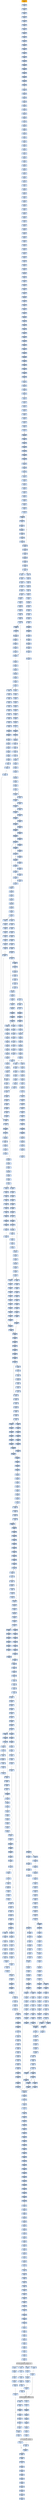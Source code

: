 strict digraph G {
	graph [bgcolor=transparent,
		name=G
	];
	node [color=lightsteelblue,
		fillcolor=lightsteelblue,
		shape=rectangle,
		style=filled
	];
	"0x0044d627"	[label="0x0044d627
cmpl"];
	"0x0044d62b"	[label="0x0044d62b
je"];
	"0x0044d627" -> "0x0044d62b"	[color="#000000"];
	"0x0044d404"	[label="0x0044d404
movl"];
	"0x0044d409"	[label="0x0044d409
movl"];
	"0x0044d404" -> "0x0044d409"	[color="#000000"];
	"0x0044db18"	[label="0x0044db18
ja"];
	"0x0044db1a"	[label="0x0044db1a
cmpl"];
	"0x0044db18" -> "0x0044db1a"	[color="#000000",
		label=F];
	"0x0044db32"	[label="0x0044db32
movl"];
	"0x0044db18" -> "0x0044db32"	[color="#000000",
		label=T];
	"0x0044d63d"	[label="0x0044d63d
orl"];
	"0x0044d63f"	[label="0x0044d63f
movl"];
	"0x0044d63d" -> "0x0044d63f"	[color="#000000"];
	"0x0044d770"	[label="0x0044d770
leal"];
	"0x0044d773"	[label="0x0044d773
movl"];
	"0x0044d770" -> "0x0044d773"	[color="#000000"];
	"0x0044317b"	[label="0x0044317b
popl"];
	"0x0044317c"	[label="0x0044317c
movl"];
	"0x0044317b" -> "0x0044317c"	[color="#000000"];
	"0x0044dc74"	[label="0x0044dc74
movl"];
	"0x0044dc77"	[label="0x0044dc77
leal"];
	"0x0044dc74" -> "0x0044dc77"	[color="#000000"];
	"0x0044d561"	[label="0x0044d561
shll"];
	"0x0044d565"	[label="0x0044d565
movl"];
	"0x0044d561" -> "0x0044d565"	[color="#000000"];
	"0x00443122"	[label="0x00443122
addl"];
	"0x00443124"	[label="0x00443124
addl"];
	"0x00443122" -> "0x00443124"	[color="#000000"];
	"0x0044d2d8"	[label="0x0044d2d8
addl"];
	"0x0044d2da"	[label="0x0044d2da
subl"];
	"0x0044d2d8" -> "0x0044d2da"	[color="#000000"];
	"0x0044d559"	[label="0x0044d559
movzbl"];
	"0x0044d55d"	[label="0x0044d55d
movl"];
	"0x0044d559" -> "0x0044d55d"	[color="#000000"];
	"0x0044de23"	[label="0x0044de23
popl"];
	"0x0044de24"	[label="0x0044de24
ret"];
	"0x0044de23" -> "0x0044de24"	[color="#000000"];
	"0x0044db98"	[label="0x0044db98
jg"];
	"0x0044db9e"	[label="0x0044db9e
addl"];
	"0x0044db98" -> "0x0044db9e"	[color="#000000",
		label=F];
	"0x0044dd85"	[label="0x0044dd85
movl"];
	"0x0044db98" -> "0x0044dd85"	[color="#000000",
		label=T];
	"0x0044dc54"	[label="0x0044dc54
movl"];
	"0x0044dc56"	[label="0x0044dc56
movl"];
	"0x0044dc54" -> "0x0044dc56"	[color="#000000"];
	"0x0044d760"	[label="0x0044d760
xorl"];
	"0x0044d762"	[label="0x0044d762
cmpl"];
	"0x0044d760" -> "0x0044d762"	[color="#000000"];
	"0x0044d957"	[label="0x0044d957
shll"];
	"0x0044d95a"	[label="0x0044d95a
shll"];
	"0x0044d957" -> "0x0044d95a"	[color="#000000"];
	"0x0044dbaf"	[label="0x0044dbaf
movl"];
	"0x0044dbb3"	[label="0x0044dbb3
shll"];
	"0x0044dbaf" -> "0x0044dbb3"	[color="#000000"];
	"0x0044dc00"	[label="0x0044dc00
shrl"];
	"0x0044dc03"	[label="0x0044dc03
movzwl"];
	"0x0044dc00" -> "0x0044dc03"	[color="#000000"];
	"0x0044d87f"	[label="0x0044d87f
movl"];
	"0x0044d883"	[label="0x0044d883
subl"];
	"0x0044d87f" -> "0x0044d883"	[color="#000000"];
	"0x0044d704"	[label="0x0044d704
movzbl"];
	"0x0044d707"	[label="0x0044d707
shll"];
	"0x0044d704" -> "0x0044d707"	[color="#000000"];
	"0x0044d7b1"	[label="0x0044d7b1
incl"];
	"0x0044d7b2"	[label="0x0044d7b2
orl"];
	"0x0044d7b1" -> "0x0044d7b2"	[color="#000000"];
	"0x0044d7c7"	[label="0x0044d7c7
imull"];
	"0x0044d7ca"	[label="0x0044d7ca
cmpl"];
	"0x0044d7c7" -> "0x0044d7ca"	[color="#000000"];
	"0x0044d8f4"	[label="0x0044d8f4
movw"];
	"0x0044d8fb"	[label="0x0044d8fb
movzwl"];
	"0x0044d8f4" -> "0x0044d8fb"	[color="#000000"];
	"0x00443115"	[label="0x00443115
jne"];
	"0x00443117"	[label="0x00443117
movl"];
	"0x00443115" -> "0x00443117"	[color="#000000",
		label=F];
	"0x0044d7ef"	[label="0x0044d7ef
movw"];
	"0x0044d7f6"	[label="0x0044d7f6
movl"];
	"0x0044d7ef" -> "0x0044d7f6"	[color="#000000"];
	"0x0044dbd7"	[label="0x0044dbd7
cmpl"];
	"0x0044dbdf"	[label="0x0044dbdf
ja"];
	"0x0044dbd7" -> "0x0044dbdf"	[color="#000000"];
	"0x0044d309"	[label="0x0044d309
orl"];
	"0x0044d30b"	[label="0x0044d30b
pushl"];
	"0x0044d309" -> "0x0044d30b"	[color="#000000"];
	"0x0044d64a"	[label="0x0044d64a
movzwl"];
	"0x0044d64d"	[label="0x0044d64d
imull"];
	"0x0044d64a" -> "0x0044d64d"	[color="#000000"];
	"0x0044dcf7"	[label="0x0044dcf7
cmpl"];
	"0x0044dcff"	[label="0x0044dcff
ja"];
	"0x0044dcf7" -> "0x0044dcff"	[color="#000000"];
	"0x0044db8f"	[label="0x0044db8f
cmpl"];
	"0x0044db94"	[label="0x0044db94
movl"];
	"0x0044db8f" -> "0x0044db94"	[color="#000000"];
	"0x0044d3f6"	[label="0x0044d3f6
movl"];
	"0x0044d3fe"	[label="0x0044d3fe
movl"];
	"0x0044d3f6" -> "0x0044d3fe"	[color="#000000"];
	"0x0044d998"	[label="0x0044d998
jmp"];
	"0x0044d9c0"	[label="0x0044d9c0
movl"];
	"0x0044d998" -> "0x0044d9c0"	[color="#000000"];
	"0x0044318c"	[label="0x0044318c
movl"];
	"0x0044318e"	[label="0x0044318e
lodsb"];
	"0x0044318c" -> "0x0044318e"	[color="#000000"];
	"0x0044d960"	[label="0x0044d960
movl"];
	"0x0044d964"	[label="0x0044d964
movl"];
	"0x0044d960" -> "0x0044d964"	[color="#000000"];
	"0x0044dc8b"	[label="0x0044dc8b
cmpl"];
	"0x0044dc93"	[label="0x0044dc93
ja"];
	"0x0044dc8b" -> "0x0044dc93"	[color="#000000"];
	"0x0044dc60"	[label="0x0044dc60
orl"];
	"0x0044dc63"	[label="0x0044dc63
cmpl"];
	"0x0044dc60" -> "0x0044dc63"	[color="#000000"];
	"0x0044d7e8"	[label="0x0044d7e8
leal"];
	"0x0044d7eb"	[label="0x0044d7eb
movl"];
	"0x0044d7e8" -> "0x0044d7eb"	[color="#000000"];
	"0x0044dd39"	[label="0x0044dd39
sarl"];
	"0x0044dd3c"	[label="0x0044dd3c
leal"];
	"0x0044dd39" -> "0x0044dd3c"	[color="#000000"];
	"0x0044db66"	[label="0x0044db66
shrw"];
	"0x0044db6a"	[label="0x0044db6a
subw"];
	"0x0044db66" -> "0x0044db6a"	[color="#000000"];
	"0x0044dba6"	[label="0x0044dba6
movl"];
	"0x0044dba8"	[label="0x0044dba8
jle"];
	"0x0044dba6" -> "0x0044dba8"	[color="#000000"];
	"0x004430fc"	[label="0x004430fc
movl"];
	"0x004430fe"	[label="0x004430fe
addl"];
	"0x004430fc" -> "0x004430fe"	[color="#000000"];
	"0x0044d7fa"	[label="0x0044d7fa
movl"];
	"0x0044d7f6" -> "0x0044d7fa"	[color="#000000"];
	"0x0044d60c"	[label="0x0044d60c
cmpl"];
	"0x0044d612"	[label="0x0044d612
jg"];
	"0x0044d60c" -> "0x0044d612"	[color="#000000"];
	"0x0044d840"	[label="0x0044d840
sarl"];
	"0x0044d845"	[label="0x0044d845
movl"];
	"0x0044d840" -> "0x0044d845"	[color="#000000"];
	"0x0044d810"	[label="0x0044d810
cmpl"];
	"0x0044d814"	[label="0x0044d814
je"];
	"0x0044d810" -> "0x0044d814"	[color="#000000"];
	"0x0044d534"	[label="0x0044d534
cmpl"];
	"0x0044d539"	[label="0x0044d539
leal"];
	"0x0044d534" -> "0x0044d539"	[color="#000000"];
	"0x0044d517"	[label="0x0044d517
andl"];
	"0x0044d51b"	[label="0x0044d51b
movl"];
	"0x0044d517" -> "0x0044d51b"	[color="#000000"];
	"0x004430b4"	[label="0x004430b4
movl"];
	"0x004430b7"	[label="0x004430b7
orl"];
	"0x004430b4" -> "0x004430b7"	[color="#000000"];
	"0x0044d4bf"	[label="0x0044d4bf
cmpl"];
	"0x0044d4c3"	[label="0x0044d4c3
je"];
	"0x0044d4bf" -> "0x0044d4c3"	[color="#000000"];
	"0x0044d4db"	[label="0x0044d4db
movw"];
	"0x0044d4df"	[label="0x0044d4df
shrl"];
	"0x0044d4db" -> "0x0044d4df"	[color="#000000"];
	"0x0044d8d5"	[label="0x0044d8d5
cmpl"];
	"0x0044d8d9"	[label="0x0044d8d9
je"];
	"0x0044d8d5" -> "0x0044d8d9"	[color="#000000"];
	"0x0044da2b"	[label="0x0044da2b
shll"];
	"0x0044da30"	[label="0x0044da30
sarl"];
	"0x0044da2b" -> "0x0044da30"	[color="#000000"];
	"0x0044dc0d"	[label="0x0044dc0d
movl"];
	"0x0044dc11"	[label="0x0044dc11
movl"];
	"0x0044dc0d" -> "0x0044dc11"	[color="#000000"];
	"0x0044de20"	[label="0x0044de20
popl"];
	"0x0044de21"	[label="0x0044de21
popl"];
	"0x0044de20" -> "0x0044de21"	[color="#000000"];
	"0x0044db89"	[label="0x0044db89
subl"];
	"0x0044db8b"	[label="0x0044db8b
addl"];
	"0x0044db89" -> "0x0044db8b"	[color="#000000"];
	"0x0044d934"	[label="0x0044d934
subw"];
	"0x0044d937"	[label="0x0044d937
movl"];
	"0x0044d934" -> "0x0044d937"	[color="#000000"];
	"0x0044d34e"	[label="0x0044d34e
cmpl"];
	"0x0044d350"	[label="0x0044d350
jae"];
	"0x0044d34e" -> "0x0044d350"	[color="#000000"];
	"0x0044dd51"	[label="0x0044dd51
shrw"];
	"0x0044dd55"	[label="0x0044dd55
subw"];
	"0x0044dd51" -> "0x0044dd55"	[color="#000000"];
	"0x0044d9db"	[label="0x0044d9db
movl"];
	"0x0044d9df"	[label="0x0044d9df
setg"];
	"0x0044d9db" -> "0x0044d9df"	[color="#000000"];
	"0x0044da7b"	[label="0x0044da7b
orl"];
	"0x0044da7d"	[label="0x0044da7d
movw"];
	"0x0044da7b" -> "0x0044da7d"	[color="#000000"];
	"0x0044d723"	[label="0x0044d723
imull"];
	"0x0044d726"	[label="0x0044d726
cmpl"];
	"0x0044d723" -> "0x0044d726"	[color="#000000"];
	"0x0044da3b"	[label="0x0044da3b
leal"];
	"0x0044da3e"	[label="0x0044da3e
movw"];
	"0x0044da3b" -> "0x0044da3e"	[color="#000000"];
	"0x0044d39d"	[label="0x0044d39d
pushl"];
	"0x0044d39e"	[label="0x0044d39e
pushl"];
	"0x0044d39d" -> "0x0044d39e"	[color="#000000"];
	"0x0044d3c2"	[label="0x0044d3c2
movl"];
	"0x0044d3c6"	[label="0x0044d3c6
movl"];
	"0x0044d3c2" -> "0x0044d3c6"	[color="#000000"];
	"0x0044d8b5"	[label="0x0044d8b5
movl"];
	"0x0044d8b7"	[label="0x0044d8b7
subl"];
	"0x0044d8b5" -> "0x0044d8b7"	[color="#000000"];
	"0x0044d5b7"	[label="0x0044d5b7
cmpl"];
	"0x0044d5b9"	[label="0x0044d5b9
jae"];
	"0x0044d5b7" -> "0x0044d5b9"	[color="#000000"];
	"0x0044dd2e"	[label="0x0044dd2e
movl"];
	"0x0044dd32"	[label="0x0044dd32
movl"];
	"0x0044dd2e" -> "0x0044dd32"	[color="#000000"];
	"0x0044d7e5"	[label="0x0044d7e5
sarl"];
	"0x0044d7e5" -> "0x0044d7e8"	[color="#000000"];
	"0x0044d604"	[label="0x0044d604
jle"];
	"0x0044d60a"	[label="0x0044d60a
jmp"];
	"0x0044d604" -> "0x0044d60a"	[color="#000000",
		label=F];
	"0x00443199"	[label="0x00443199
orb"];
	"0x0044319b"	[label="0x0044319b
je"];
	"0x00443199" -> "0x0044319b"	[color="#000000"];
	"0x0043ae31"	[label="0x0043ae31
call"];
	GETPROCADDRESS_KERNEL32_DLL	[color=lightgrey,
		fillcolor=lightgrey,
		label="GETPROCADDRESS_KERNEL32_DLL
GETPROCADDRESS-KERNEL32-DLL"];
	"0x0043ae31" -> GETPROCADDRESS_KERNEL32_DLL	[color="#000000"];
	"0x0044dc95"	[label="0x0044dc95
cmpl"];
	"0x0044dc99"	[label="0x0044dc99
je"];
	"0x0044dc95" -> "0x0044dc99"	[color="#000000"];
	"0x0044311a"	[label="0x0044311a
addl"];
	"0x00443117" -> "0x0044311a"	[color="#000000"];
	"0x0044d969"	[label="0x0044d969
movw"];
	"0x0044d970"	[label="0x0044d970
movzwl"];
	"0x0044d969" -> "0x0044d970"	[color="#000000"];
	"0x0044da4f"	[label="0x0044da4f
subl"];
	"0x0044da51"	[label="0x0044da51
subl"];
	"0x0044da4f" -> "0x0044da51"	[color="#000000"];
	"0x0044d8fe"	[label="0x0044d8fe
imull"];
	"0x0044d901"	[label="0x0044d901
cmpl"];
	"0x0044d8fe" -> "0x0044d901"	[color="#000000"];
	"0x0044dd49"	[label="0x0044dd49
subl"];
	"0x0044dd4d"	[label="0x0044dd4d
subl"];
	"0x0044dd49" -> "0x0044dd4d"	[color="#000000"];
	"0x0044da67"	[label="0x0044da67
cmpl"];
	"0x0044da6b"	[label="0x0044da6b
je"];
	"0x0044da67" -> "0x0044da6b"	[color="#000000"];
	"0x0044db82"	[label="0x0044db82
movl"];
	"0x0044db87"	[label="0x0044db87
shll"];
	"0x0044db82" -> "0x0044db87"	[color="#000000"];
	"0x0044d784"	[label="0x0044d784
shrw"];
	"0x0044d788"	[label="0x0044d788
movl"];
	"0x0044d784" -> "0x0044d788"	[color="#000000"];
	"0x0044db6d"	[label="0x0044db6d
movw"];
	"0x0044db6a" -> "0x0044db6d"	[color="#000000"];
	"0x0044dd94"	[label="0x0044dd94
ja"];
	"0x0044dd96"	[label="0x0044dd96
movl"];
	"0x0044dd94" -> "0x0044dd96"	[color="#000000",
		label=F];
	"0x0044d325"	[label="0x0044d325
movl"];
	"0x0044d327"	[label="0x0044d327
pushl"];
	"0x0044d325" -> "0x0044d327"	[color="#000000"];
	"0x0044dd17"	[label="0x0044dd17
orl"];
	"0x0044dd19"	[label="0x0044dd19
movl"];
	"0x0044dd17" -> "0x0044dd19"	[color="#000000"];
	"0x0044d589"	[label="0x0044d589
ja"];
	"0x0044d5a3"	[label="0x0044d5a3
movl"];
	"0x0044d589" -> "0x0044d5a3"	[color="#000000",
		label=T];
	"0x0044d58b"	[label="0x0044d58b
cmpl"];
	"0x0044d589" -> "0x0044d58b"	[color="#000000",
		label=F];
	"0x0044d3d1"	[label="0x0044d3d1
shll"];
	"0x0044d3d3"	[label="0x0044d3d3
movl"];
	"0x0044d3d1" -> "0x0044d3d3"	[color="#000000"];
	"0x004430f6"	[label="0x004430f6
popl"];
	"0x004430f7"	[label="0x004430f7
addl"];
	"0x004430f6" -> "0x004430f7"	[color="#000000"];
	"0x0044dc34"	[label="0x0044dc34
leal"];
	"0x0044dc37"	[label="0x0044dc37
movw"];
	"0x0044dc34" -> "0x0044dc37"	[color="#000000"];
	"0x0044d8ef"	[label="0x0044d8ef
movl"];
	"0x0044d8f1"	[label="0x0044d8f1
shrl"];
	"0x0044d8ef" -> "0x0044d8f1"	[color="#000000"];
	"0x0044ddb1"	[label="0x0044ddb1
movb"];
	"0x0044ddb5"	[label="0x0044ddb5
movb"];
	"0x0044ddb1" -> "0x0044ddb5"	[color="#000000"];
	"0x0044d77e"	[label="0x0044d77e
subl"];
	"0x0044d780"	[label="0x0044d780
subl"];
	"0x0044d77e" -> "0x0044d780"	[color="#000000"];
	"0x0044317e"	[label="0x0044317e
lodsl"];
	"0x0044317f"	[label="0x0044317f
cmpl"];
	"0x0044317e" -> "0x0044317f"	[color="#000000"];
	"0x0044db2c"	[label="0x0044db2c
shll"];
	"0x0044db2f"	[label="0x0044db2f
incl"];
	"0x0044db2c" -> "0x0044db2f"	[color="#000000"];
	"0x0044dc21"	[label="0x0044dc21
movl"];
	"0x0044dc23"	[label="0x0044dc23
jmp"];
	"0x0044dc21" -> "0x0044dc23"	[color="#000000"];
	"0x0044dd16"	[label="0x0044dd16
incl"];
	"0x0044dd16" -> "0x0044dd17"	[color="#000000"];
	"0x0044d2ed"	[label="0x0044d2ed
pushl"];
	"0x0044d2ee"	[label="0x0044d2ee
pushl"];
	"0x0044d2ed" -> "0x0044d2ee"	[color="#000000"];
	"0x0044d683"	[label="0x0044d683
jmp"];
	"0x0044d683" -> "0x0044d60c"	[color="#000000"];
	"0x0044d6cd"	[label="0x0044d6cd
movl"];
	"0x0044d6d1"	[label="0x0044d6d1
subl"];
	"0x0044d6cd" -> "0x0044d6d1"	[color="#000000"];
	"0x0044d6e2"	[label="0x0044d6e2
cmpl"];
	"0x0044d6e8"	[label="0x0044d6e8
movw"];
	"0x0044d6e2" -> "0x0044d6e8"	[color="#000000"];
	"0x0044d50a"	[label="0x0044d50a
movzbl"];
	"0x0044d50f"	[label="0x0044d50f
movw"];
	"0x0044d50a" -> "0x0044d50f"	[color="#000000"];
	"0x0044d4c9"	[label="0x0044d4c9
shll"];
	"0x0044d4ce"	[label="0x0044d4ce
movzbl"];
	"0x0044d4c9" -> "0x0044d4ce"	[color="#000000"];
	"0x0044d9e2"	[label="0x0044d9e2
addl"];
	"0x0044d9e8"	[label="0x0044d9e8
leal"];
	"0x0044d9e2" -> "0x0044d9e8"	[color="#000000"];
	"0x0044d92a"	[label="0x0044d92a
subl"];
	"0x0044d92c"	[label="0x0044d92c
subl"];
	"0x0044d92a" -> "0x0044d92c"	[color="#000000"];
	"0x0044da13"	[label="0x0044da13
shrl"];
	"0x0044da16"	[label="0x0044da16
movzwl"];
	"0x0044da13" -> "0x0044da16"	[color="#000000"];
	"0x0044db44"	[label="0x0044db44
jae"];
	"0x0044db5e"	[label="0x0044db5e
subl"];
	"0x0044db44" -> "0x0044db5e"	[color="#000000",
		label=T];
	"0x0044db46"	[label="0x0044db46
movl"];
	"0x0044db44" -> "0x0044db46"	[color="#000000",
		label=F];
	"0x004431e6"	[label="0x004431e6
jmp"];
	"0x004431e6" -> GETPROCADDRESS_KERNEL32_DLL	[color="#000000"];
	"0x0044da81"	[label="0x0044da81
movl"];
	"0x0044da83"	[label="0x0044da83
shrl"];
	"0x0044da81" -> "0x0044da83"	[color="#000000"];
	"0x0044da86"	[label="0x0044da86
movzwl"];
	"0x0044da89"	[label="0x0044da89
imull"];
	"0x0044da86" -> "0x0044da89"	[color="#000000"];
	"0x0044d90c"	[label="0x0044d90c
subl"];
	"0x0044d90e"	[label="0x0044d90e
movl"];
	"0x0044d90c" -> "0x0044d90e"	[color="#000000"];
	"0x0044dba3"	[label="0x0044dba3
cmpl"];
	"0x0044db9e" -> "0x0044dba3"	[color="#000000"];
	"0x0044d87b"	[label="0x0044d87b
movl"];
	"0x0044d87b" -> "0x0044d87f"	[color="#000000"];
	"0x0044da74"	[label="0x0044da74
shll"];
	"0x0044da77"	[label="0x0044da77
shll"];
	"0x0044da74" -> "0x0044da77"	[color="#000000"];
	"0x0044d58f"	[label="0x0044d58f
je"];
	"0x0044d595"	[label="0x0044d595
shll"];
	"0x0044d58f" -> "0x0044d595"	[color="#000000",
		label=F];
	"0x0044db24"	[label="0x0044db24
shll"];
	"0x0044db29"	[label="0x0044db29
movzbl"];
	"0x0044db24" -> "0x0044db29"	[color="#000000"];
	"0x0044dca7"	[label="0x0044dca7
shll"];
	"0x0044dcaa"	[label="0x0044dcaa
incl"];
	"0x0044dca7" -> "0x0044dcaa"	[color="#000000"];
	"0x0044dcc7"	[label="0x0044dcc7
shll"];
	"0x0044dcca"	[label="0x0044dcca
movl"];
	"0x0044dcc7" -> "0x0044dcca"	[color="#000000"];
	"0x0044dc9f"	[label="0x0044dc9f
shll"];
	"0x0044dca4"	[label="0x0044dca4
movzbl"];
	"0x0044dc9f" -> "0x0044dca4"	[color="#000000"];
	"0x0044313e"	[label="0x0044313e
call"];
	"0x00443152"	[label="0x00443152
pushl"];
	"0x0044313e" -> "0x00443152"	[color="#000000"];
	"0x0044dd75"	[label="0x0044dd75
jne"];
	"0x0044dd7b"	[label="0x0044dd7b
movl"];
	"0x0044dd75" -> "0x0044dd7b"	[color="#000000",
		label=F];
	"0x0044dceb"	[label="0x0044dceb
movl"];
	"0x0044dcef"	[label="0x0044dcef
addl"];
	"0x0044dceb" -> "0x0044dcef"	[color="#000000"];
	"0x004430f7" -> "0x004430fc"	[color="#000000"];
	"0x0044dc6a"	[label="0x0044dc6a
jg"];
	"0x0044dc6c"	[label="0x0044dc6c
movl"];
	"0x0044dc6a" -> "0x0044dc6c"	[color="#000000",
		label=F];
	"0x0044dc88"	[label="0x0044dc88
leal"];
	"0x0044dc6a" -> "0x0044dc88"	[color="#000000",
		label=T];
	"0x0044d887"	[label="0x0044d887
movb"];
	"0x0044d88a"	[label="0x0044d88a
movb"];
	"0x0044d887" -> "0x0044d88a"	[color="#000000"];
	"0x0044dd9d"	[label="0x0044dd9d
movl"];
	"0x0044dd96" -> "0x0044dd9d"	[color="#000000"];
	"0x0044d569"	[label="0x0044d569
leal"];
	"0x0044d565" -> "0x0044d569"	[color="#000000"];
	"0x0041d95a"	[label="0x0041d95a
je"];
	"0x0041d95c"	[label="0x0041d95c
pushl"];
	"0x0041d95a" -> "0x0041d95c"	[color="#000000",
		label=F];
	"0x0044d98a"	[label="0x0044d98a
leal"];
	"0x0044d98d"	[label="0x0044d98d
movw"];
	"0x0044d98a" -> "0x0044d98d"	[color="#000000"];
	"0x0044da41"	[label="0x0044da41
movl"];
	"0x0044da45"	[label="0x0044da45
leal"];
	"0x0044da41" -> "0x0044da45"	[color="#000000"];
	"0x0044d78c"	[label="0x0044d78c
subw"];
	"0x0044d78f"	[label="0x0044d78f
cmpl"];
	"0x0044d78c" -> "0x0044d78f"	[color="#000000"];
	"0x0044d6f0"	[label="0x0044d6f0
leal"];
	"0x0044d6f4"	[label="0x0044d6f4
movl"];
	"0x0044d6f0" -> "0x0044d6f4"	[color="#000000"];
	"0x0044dbf0"	[label="0x0044dbf0
movzbl"];
	"0x0044dbf3"	[label="0x0044dbf3
shll"];
	"0x0044dbf0" -> "0x0044dbf3"	[color="#000000"];
	"0x0044313c"	[label="0x0044313c
je"];
	"0x0044313c" -> "0x0044313e"	[color="#000000",
		label=F];
	"0x0044db07"	[label="0x0044db07
leal"];
	"0x0044db0a"	[label="0x0044db0a
movl"];
	"0x0044db07" -> "0x0044db0a"	[color="#000000"];
	"0x0044d8eb"	[label="0x0044d8eb
movl"];
	"0x0044d8eb" -> "0x0044d8ef"	[color="#000000"];
	"0x0044dbd1"	[label="0x0044dbd1
movl"];
	"0x0044dbd5"	[label="0x0044dbd5
addl"];
	"0x0044dbd1" -> "0x0044dbd5"	[color="#000000"];
	"0x0044d2f4"	[label="0x0044d2f4
movb"];
	"0x0044d2f7"	[label="0x0044d2f7
jne"];
	"0x0044d2f4" -> "0x0044d2f7"	[color="#000000"];
	"0x0044dc3a"	[label="0x0044dc3a
movl"];
	"0x0044dc37" -> "0x0044dc3a"	[color="#000000"];
	"0x0044d673"	[label="0x0044d673
movl"];
	"0x0044d675"	[label="0x0044d675
leal"];
	"0x0044d673" -> "0x0044d675"	[color="#000000"];
	"0x0044d870"	[label="0x0044d870
movl"];
	"0x0044d874"	[label="0x0044d874
setg"];
	"0x0044d870" -> "0x0044d874"	[color="#000000"];
	"0x0044d4d7"	[label="0x0044d4d7
movl"];
	"0x0044d4d7" -> "0x0044d4db"	[color="#000000"];
	"0x0044d7ae"	[label="0x0044d7ae
shll"];
	"0x0044d7ae" -> "0x0044d7b1"	[color="#000000"];
	"0x0044d6f8"	[label="0x0044d6f8
ja"];
	"0x0044d6fa"	[label="0x0044d6fa
cmpl"];
	"0x0044d6f8" -> "0x0044d6fa"	[color="#000000",
		label=F];
	"0x0044d710"	[label="0x0044d710
movl"];
	"0x0044d6f8" -> "0x0044d710"	[color="#000000",
		label=T];
	"0x0044d74d"	[label="0x0044d74d
movw"];
	"0x0044d754"	[label="0x0044d754
movl"];
	"0x0044d74d" -> "0x0044d754"	[color="#000000"];
	"0x0044daab"	[label="0x0044daab
leal"];
	"0x0044daae"	[label="0x0044daae
movl"];
	"0x0044daab" -> "0x0044daae"	[color="#000000"];
	"0x0044dce6"	[label="0x0044dce6
movl"];
	"0x0044dce6" -> "0x0044dceb"	[color="#000000"];
	"0x00443198"	[label="0x00443198
lodsb"];
	"0x00443198" -> "0x00443199"	[color="#000000"];
	"0x0044d431"	[label="0x0044d431
addl"];
	"0x0044d433"	[label="0x0044d433
shll"];
	"0x0044d431" -> "0x0044d433"	[color="#000000"];
	"0x0044dd5c"	[label="0x0044dd5c
movw"];
	"0x0044dd60"	[label="0x0044dd60
movl"];
	"0x0044dd5c" -> "0x0044dd60"	[color="#000000"];
	"0x0044d32e"	[label="0x0044d32e
pushl"];
	"0x0044d32f"	[label="0x0044d32f
pushl"];
	"0x0044d32e" -> "0x0044d32f"	[color="#000000"];
	"0x0044d8b9"	[label="0x0044d8b9
shrw"];
	"0x0044d8b7" -> "0x0044d8b9"	[color="#000000"];
	"0x0044d7b8"	[label="0x0044d7b8
movl"];
	"0x0044d7ba"	[label="0x0044d7ba
shrl"];
	"0x0044d7b8" -> "0x0044d7ba"	[color="#000000"];
	"0x0044dc18"	[label="0x0044dc18
sarl"];
	"0x0044dc1b"	[label="0x0044dc1b
leal"];
	"0x0044dc18" -> "0x0044dc1b"	[color="#000000"];
	"0x0044dba8" -> "0x0044dbaf"	[color="#000000",
		label=T];
	"0x0044dbaa"	[label="0x0044dbaa
movl"];
	"0x0044dba8" -> "0x0044dbaa"	[color="#000000",
		label=F];
	"0x0044d70e"	[label="0x0044d70e
orl"];
	"0x0044d70e" -> "0x0044d710"	[color="#000000"];
	"0x0044d72a"	[label="0x0044d72a
movl"];
	"0x0044d72c"	[label="0x0044d72c
movl"];
	"0x0044d72a" -> "0x0044d72c"	[color="#000000"];
	"0x0044db70"	[label="0x0044db70
leal"];
	"0x0044db73"	[label="0x0044db73
movl"];
	"0x0044db70" -> "0x0044db73"	[color="#000000"];
	"0x0044d56c"	[label="0x0044d56c
movl"];
	"0x0044d570"	[label="0x0044d570
andl"];
	"0x0044d56c" -> "0x0044d570"	[color="#000000"];
	"0x0044311c"	[label="0x0044311c
subl"];
	"0x0044311e"	[label="0x0044311e
movw"];
	"0x0044311c" -> "0x0044311e"	[color="#000000"];
	"0x0044dcf1"	[label="0x0044dcf1
movl"];
	"0x0044dcf5"	[label="0x0044dcf5
addl"];
	"0x0044dcf1" -> "0x0044dcf5"	[color="#000000"];
	"0x0044dc16"	[label="0x0044dc16
subl"];
	"0x0044dc11" -> "0x0044dc16"	[color="#000000"];
	"0x0044d976"	[label="0x0044d976
cmpl"];
	"0x0044d978"	[label="0x0044d978
jae"];
	"0x0044d976" -> "0x0044d978"	[color="#000000"];
	"0x0044d9c4"	[label="0x0044d9c4
movl"];
	"0x0044d9c8"	[label="0x0044d9c8
movl"];
	"0x0044d9c4" -> "0x0044d9c8"	[color="#000000"];
	"0x0044dbb6"	[label="0x0044dbb6
movl"];
	"0x0044dbb3" -> "0x0044dbb6"	[color="#000000"];
	"0x0044da0e"	[label="0x0044da0e
movw"];
	"0x0044da11"	[label="0x0044da11
movl"];
	"0x0044da0e" -> "0x0044da11"	[color="#000000"];
	"0x0044d8f1" -> "0x0044d8f4"	[color="#000000"];
	"0x0044d6c3"	[label="0x0044d6c3
subl"];
	"0x0044d6c8"	[label="0x0044d6c8
jmp"];
	"0x0044d6c3" -> "0x0044d6c8"	[color="#000000"];
	"0x0044d92e"	[label="0x0044d92e
movl"];
	"0x0044d92c" -> "0x0044d92e"	[color="#000000"];
	"0x0044dd2c"	[label="0x0044dd2c
jae"];
	"0x0044dd2c" -> "0x0044dd2e"	[color="#000000",
		label=F];
	"0x0044dd2c" -> "0x0044dd49"	[color="#000000",
		label=T];
	"0x0044dc06"	[label="0x0044dc06
imull"];
	"0x0044dc03" -> "0x0044dc06"	[color="#000000"];
	"0x0044db30"	[label="0x0044db30
orl"];
	"0x0044db2f" -> "0x0044db30"	[color="#000000"];
	"0x0044d4fb"	[label="0x0044d4fb
movb"];
	"0x0044d4ff"	[label="0x0044d4ff
sarl"];
	"0x0044d4fb" -> "0x0044d4ff"	[color="#000000"];
	"0x0044d6f4" -> "0x0044d6f8"	[color="#000000"];
	"0x004430ba"	[label="0x004430ba
je"];
	"0x004430f1"	[label="0x004430f1
call"];
	"0x004430ba" -> "0x004430f1"	[color="#000000",
		label=T];
	"0x0044dac1"	[label="0x0044dac1
movl"];
	"0x0044dac9"	[label="0x0044dac9
jmp"];
	"0x0044dac1" -> "0x0044dac9"	[color="#000000"];
	"0x0044d2ca"	[color=lightgrey,
		fillcolor=orange,
		label="0x0044d2ca
pusha"];
	"0x0044d2cb"	[label="0x0044d2cb
call"];
	"0x0044d2ca" -> "0x0044d2cb"	[color="#000000"];
	"0x004431e0"	[label="0x004431e0
jmp"];
	GETMODULEHANDLEA_KERNEL32_DLL	[color=lightgrey,
		fillcolor=lightgrey,
		label="GETMODULEHANDLEA_KERNEL32_DLL
GETMODULEHANDLEA-KERNEL32-DLL"];
	"0x004431e0" -> GETMODULEHANDLEA_KERNEL32_DLL	[color="#000000"];
	"0x0044d68b"	[label="0x0044d68b
movl"];
	"0x0044d692"	[label="0x0044d692
movb"];
	"0x0044d68b" -> "0x0044d692"	[color="#000000"];
	"0x0044d79c"	[label="0x0044d79c
ja"];
	"0x0044d79e"	[label="0x0044d79e
cmpl"];
	"0x0044d79c" -> "0x0044d79e"	[color="#000000",
		label=F];
	"0x0044d7b4"	[label="0x0044d7b4
movl"];
	"0x0044d79c" -> "0x0044d7b4"	[color="#000000",
		label=T];
	"0x0044da0c"	[label="0x0044da0c
orl"];
	"0x0044da0c" -> "0x0044da0e"	[color="#000000"];
	"0x0044d6b9"	[label="0x0044d6b9
subl"];
	"0x0044d6be"	[label="0x0044d6be
jmp"];
	"0x0044d6b9" -> "0x0044d6be"	[color="#000000"];
	"0x0044d3a1"	[label="0x0044d3a1
subl"];
	"0x0044d3a4"	[label="0x0044d3a4
movl"];
	"0x0044d3a1" -> "0x0044d3a4"	[color="#000000"];
	"0x0044d973"	[label="0x0044d973
imull"];
	"0x0044d973" -> "0x0044d976"	[color="#000000"];
	"0x0041d961"	[label="0x0041d961
pushl"];
	"0x0041d95c" -> "0x0041d961"	[color="#000000"];
	"0x0044d9ec"	[label="0x0044d9ec
movl"];
	"0x0044d9e8" -> "0x0044d9ec"	[color="#000000"];
	"0x0044d883" -> "0x0044d887"	[color="#000000"];
	"0x0044d4e2"	[label="0x0044d4e2
movzwl"];
	"0x0044d4df" -> "0x0044d4e2"	[color="#000000"];
	"0x0044daf0"	[label="0x0044daf0
addl"];
	"0x0044daf6"	[label="0x0044daf6
movl"];
	"0x0044daf0" -> "0x0044daf6"	[color="#000000"];
	"0x0044d801"	[label="0x0044d801
addl"];
	"0x0044d805"	[label="0x0044d805
cmpl"];
	"0x0044d801" -> "0x0044d805"	[color="#000000"];
	"0x0044d5a7"	[label="0x0044d5a7
movw"];
	"0x0044d5a3" -> "0x0044d5a7"	[color="#000000"];
	"0x0044d52c"	[label="0x0044d52c
addl"];
	"0x0044d52e"	[label="0x0044d52e
imull"];
	"0x0044d52c" -> "0x0044d52e"	[color="#000000"];
	"0x0044d699"	[label="0x0044d699
incl"];
	"0x0044d69a"	[label="0x0044d69a
cmpl"];
	"0x0044d699" -> "0x0044d69a"	[color="#000000"];
	"0x00443182"	[label="0x00443182
je"];
	"0x0044317f" -> "0x00443182"	[color="#000000"];
	"0x0044d3cb"	[label="0x0044d3cb
movzbl"];
	"0x0044d3c6" -> "0x0044d3cb"	[color="#000000"];
	"0x0044da59"	[label="0x0044da59
subw"];
	"0x0044da5c"	[label="0x0044da5c
cmpl"];
	"0x0044da59" -> "0x0044da5c"	[color="#000000"];
	"0x0044d782"	[label="0x0044d782
movl"];
	"0x0044d780" -> "0x0044d782"	[color="#000000"];
	"0x0044db6d" -> "0x0044db70"	[color="#000000"];
	"0x0044d513"	[label="0x0044d513
movl"];
	"0x0044d513" -> "0x0044d517"	[color="#000000"];
	"0x004430b9"	[label="0x004430b9
pushl"];
	"0x004430b9" -> "0x004430ba"	[color="#000000"];
	"0x0044d57e"	[label="0x0044d57e
leal"];
	"0x0044d582"	[label="0x0044d582
movl"];
	"0x0044d57e" -> "0x0044d582"	[color="#000000"];
	"0x0044311e" -> "0x00443122"	[color="#000000"];
	"0x0044dd4f"	[label="0x0044dd4f
movl"];
	"0x0044dd4d" -> "0x0044dd4f"	[color="#000000"];
	"0x0044d661"	[label="0x0044d661
sarl"];
	"0x0044d664"	[label="0x0044d664
leal"];
	"0x0044d661" -> "0x0044d664"	[color="#000000"];
	"0x0044d338"	[label="0x0044d338
pushl"];
	"0x0044d339"	[label="0x0044d339
pushl"];
	"0x0044d338" -> "0x0044d339"	[color="#000000"];
	"0x0044dba3" -> "0x0044dba6"	[color="#000000"];
	"0x0044d308"	[label="0x0044d308
lodsb"];
	"0x0044d308" -> "0x0044d309"	[color="#000000"];
	"0x0044d33a"	[label="0x0044d33a
call"];
	"0x0044d339" -> "0x0044d33a"	[color="#000000"];
	"0x0044dbf7"	[label="0x0044dbf7
orl"];
	"0x0044dbf9"	[label="0x0044dbf9
movl"];
	"0x0044dbf7" -> "0x0044dbf9"	[color="#000000"];
	"0x004431c1"	[label="0x004431c1
call"];
	"0x004431c6"	[label="0x004431c6
popl"];
	"0x004431c1" -> "0x004431c6"	[color="#000000"];
	"0x00443193"	[label="0x00443193
movb"];
	"0x00443196"	[label="0x00443196
jne"];
	"0x00443193" -> "0x00443196"	[color="#000000"];
	"0x0044d348"	[label="0x0044d348
movb"];
	"0x0044d34a"	[label="0x0044d34a
subl"];
	"0x0044d348" -> "0x0044d34a"	[color="#000000"];
	"0x00443165"	[label="0x00443165
call"];
	VIRTUALPROTECT_KERNEL32	[color=lightgrey,
		fillcolor=lightgrey,
		label="VIRTUALPROTECT_KERNEL32
VIRTUALPROTECT-KERNEL32"];
	"0x00443165" -> VIRTUALPROTECT_KERNEL32	[color="#000000"];
	"0x0044d652"	[label="0x0044d652
jae"];
	"0x0044d654"	[label="0x0044d654
movl"];
	"0x0044d652" -> "0x0044d654"	[color="#000000",
		label=F];
	"0x0044d66d"	[label="0x0044d66d
subl"];
	"0x0044d652" -> "0x0044d66d"	[color="#000000",
		label=T];
	"0x0044d5b1"	[label="0x0044d5b1
movzwl"];
	"0x0044d5b4"	[label="0x0044d5b4
imull"];
	"0x0044d5b1" -> "0x0044d5b4"	[color="#000000"];
	"0x0044d2dc"	[label="0x0044d2dc
movl"];
	"0x0044d2de"	[label="0x0044d2de
lodsw"];
	"0x0044d2dc" -> "0x0044d2de"	[color="#000000"];
	"0x0044d5c8"	[label="0x0044d5c8
sarl"];
	"0x0044d5cb"	[label="0x0044d5cb
cmpl"];
	"0x0044d5c8" -> "0x0044d5cb"	[color="#000000"];
	"0x0044dd8d"	[label="0x0044dd8d
addl"];
	"0x0044dd90"	[label="0x0044dd90
cmpl"];
	"0x0044dd8d" -> "0x0044dd90"	[color="#000000"];
	"0x0044d7d2"	[label="0x0044d7d2
movl"];
	"0x0044d7d7"	[label="0x0044d7d7
movl"];
	"0x0044d7d2" -> "0x0044d7d7"	[color="#000000"];
	"0x0044dd2a"	[label="0x0044dd2a
cmpl"];
	"0x0044dd2a" -> "0x0044dd2c"	[color="#000000"];
	"0x0044d4d1"	[label="0x0044d4d1
shll"];
	"0x0044d4ce" -> "0x0044d4d1"	[color="#000000"];
	"0x0044d826"	[label="0x0044d826
movw"];
	"0x0044d82d"	[label="0x0044d82d
movl"];
	"0x0044d826" -> "0x0044d82d"	[color="#000000"];
	"0x0044d728"	[label="0x0044d728
jae"];
	"0x0044d726" -> "0x0044d728"	[color="#000000"];
	"0x0041d962"	[label="0x0041d962
call"];
	"0x0041d962" -> GETPROCADDRESS_KERNEL32_DLL	[color="#000000"];
	"0x0044d835"	[label="0x0044d835
imull"];
	"0x0044d838"	[label="0x0044d838
cmpl"];
	"0x0044d835" -> "0x0044d838"	[color="#000000"];
	"0x0044d65d"	[label="0x0044d65d
subl"];
	"0x0044d65f"	[label="0x0044d65f
movl"];
	"0x0044d65d" -> "0x0044d65f"	[color="#000000"];
	"0x0044d820"	[label="0x0044d820
shll"];
	"0x0044d823"	[label="0x0044d823
incl"];
	"0x0044d820" -> "0x0044d823"	[color="#000000"];
	"0x0044dd3f"	[label="0x0044dd3f
movw"];
	"0x0044dd43"	[label="0x0044dd43
movl"];
	"0x0044dd3f" -> "0x0044dd43"	[color="#000000"];
	"0x0044d4b2"	[label="0x0044d4b2
cmpl"];
	"0x0044d4ba"	[label="0x0044d4ba
leal"];
	"0x0044d4b2" -> "0x0044d4ba"	[color="#000000"];
	"0x0044dcc3"	[label="0x0044dcc3
movl"];
	"0x0044dcc3" -> "0x0044dcc7"	[color="#000000"];
	"0x00443127"	[label="0x00443127
call"];
	"0x00443135"	[label="0x00443135
call"];
	"0x00443127" -> "0x00443135"	[color="#000000"];
	"0x0044da11" -> "0x0044da13"	[color="#000000"];
	"0x0044d4d4"	[label="0x0044d4d4
incl"];
	"0x0044d4d1" -> "0x0044d4d4"	[color="#000000"];
	"0x0044d912"	[label="0x0044d912
sarl"];
	"0x0044d90e" -> "0x0044d912"	[color="#000000"];
	"0x0044dc58"	[label="0x0044dc58
sarl"];
	"0x0044dc5a"	[label="0x0044dc5a
andl"];
	"0x0044dc58" -> "0x0044dc5a"	[color="#000000"];
	"0x0044d319"	[label="0x0044d319
leal"];
	"0x0044d320"	[label="0x0044d320
pushl"];
	"0x0044d319" -> "0x0044d320"	[color="#000000"];
	"0x0044d89e"	[label="0x0044d89e
subl"];
	"0x0044d8a0"	[label="0x0044d8a0
movl"];
	"0x0044d89e" -> "0x0044d8a0"	[color="#000000"];
	"0x0044d99e"	[label="0x0044d99e
subl"];
	"0x0044d9a0"	[label="0x0044d9a0
movl"];
	"0x0044d99e" -> "0x0044d9a0"	[color="#000000"];
	"0x0044d7eb" -> "0x0044d7ef"	[color="#000000"];
	"0x0044dc70"	[label="0x0044dc70
shll"];
	"0x0044dc6c" -> "0x0044dc70"	[color="#000000"];
	"0x0044d93b"	[label="0x0044d93b
cmpl"];
	"0x0044d937" -> "0x0044d93b"	[color="#000000"];
	"0x0044d6ad"	[label="0x0044d6ad
jmp"];
	"0x0044ddce"	[label="0x0044ddce
movl"];
	"0x0044d6ad" -> "0x0044ddce"	[color="#000000"];
	"0x0044da02"	[label="0x0044da02
movzbl"];
	"0x0044da05"	[label="0x0044da05
shll"];
	"0x0044da02" -> "0x0044da05"	[color="#000000"];
	"0x0044dcc0"	[label="0x0044dcc0
decl"];
	"0x0044dcc1"	[label="0x0044dcc1
jne"];
	"0x0044dcc0" -> "0x0044dcc1"	[color="#000000"];
	"0x0044d4d5"	[label="0x0044d4d5
orl"];
	"0x0044d4d5" -> "0x0044d4d7"	[color="#000000"];
	"0x0044313a"	[label="0x0044313a
orl"];
	"0x0044313a" -> "0x0044313c"	[color="#000000"];
	"0x0044d55d" -> "0x0044d561"	[color="#000000"];
	"0x0044d70d"	[label="0x0044d70d
incl"];
	"0x0044d70d" -> "0x0044d70e"	[color="#000000"];
	"0x0044dc3e"	[label="0x0044dc3e
decl"];
	"0x0044dc3f"	[label="0x0044dc3f
movl"];
	"0x0044dc3e" -> "0x0044dc3f"	[color="#000000"];
	"0x0044dafe"	[label="0x0044dafe
movl"];
	"0x0044db03"	[label="0x0044db03
movl"];
	"0x0044dafe" -> "0x0044db03"	[color="#000000"];
	"0x0044d48f"	[label="0x0044d48f
cmpl"];
	"0x0044d493"	[label="0x0044d493
jae"];
	"0x0044d48f" -> "0x0044d493"	[color="#000000"];
	"0x0044da71"	[label="0x0044da71
movzbl"];
	"0x0044da6b" -> "0x0044da71"	[color="#000000",
		label=F];
	"0x0044db62"	[label="0x0044db62
subl"];
	"0x0044db5e" -> "0x0044db62"	[color="#000000"];
	"0x0044d4e8"	[label="0x0044d4e8
cmpl"];
	"0x0044d4ea"	[label="0x0044d4ea
jae"];
	"0x0044d4e8" -> "0x0044d4ea"	[color="#000000"];
	"0x0044db54"	[label="0x0044db54
leal"];
	"0x0044db57"	[label="0x0044db57
movl"];
	"0x0044db54" -> "0x0044db57"	[color="#000000"];
	"0x0044d658"	[label="0x0044d658
movl"];
	"0x0044d654" -> "0x0044d658"	[color="#000000"];
	"0x0044d473"	[label="0x0044d473
je"];
	"0x0044d479"	[label="0x0044d479
movzbl"];
	"0x0044d473" -> "0x0044d479"	[color="#000000",
		label=F];
	"0x004431bb"	[label="0x004431bb
orb"];
	"0x004431bd"	[label="0x004431bd
jne"];
	"0x004431bb" -> "0x004431bd"	[color="#000000"];
	"0x0044dafa"	[label="0x0044dafa
movl"];
	"0x0044dafa" -> "0x0044dafe"	[color="#000000"];
	"0x0044d81a"	[label="0x0044d81a
movzbl"];
	"0x0044d814" -> "0x0044d81a"	[color="#000000",
		label=F];
	"0x0044d4a5"	[label="0x0044d4a5
movl"];
	"0x0044d4a9"	[label="0x0044d4a9
shll"];
	"0x0044d4a5" -> "0x0044d4a9"	[color="#000000"];
	"0x0044d30c"	[label="0x0044d30c
addb"];
	"0x0044d30b" -> "0x0044d30c"	[color="#000000"];
	"0x0044da62"	[label="0x0044da62
movw"];
	"0x0044da5c" -> "0x0044da62"	[color="#000000"];
	"0x0044db36"	[label="0x0044db36
movw"];
	"0x0044db39"	[label="0x0044db39
shrl"];
	"0x0044db36" -> "0x0044db39"	[color="#000000"];
	"0x0044d9b8"	[label="0x0044d9b8
movl"];
	"0x0044d9bc"	[label="0x0044d9bc
movl"];
	"0x0044d9b8" -> "0x0044d9bc"	[color="#000000"];
	"0x0044d97a"	[label="0x0044d97a
movl"];
	"0x0044d97c"	[label="0x0044d97c
movl"];
	"0x0044d97a" -> "0x0044d97c"	[color="#000000"];
	"0x0044d61b"	[label="0x0044d61b
addl"];
	"0x0044d61d"	[label="0x0044d61d
cmpl"];
	"0x0044d61b" -> "0x0044d61d"	[color="#000000"];
	"0x0044d502"	[label="0x0044d502
movl"];
	"0x0044d507"	[label="0x0044d507
leal"];
	"0x0044d502" -> "0x0044d507"	[color="#000000"];
	"0x0044dcb3"	[label="0x0044dcb3
cmpl"];
	"0x0044dcb7"	[label="0x0044dcb7
jb"];
	"0x0044dcb3" -> "0x0044dcb7"	[color="#000000"];
	"0x0044d69f"	[label="0x0044d69f
movl"];
	"0x0044d6a3"	[label="0x0044d6a3
jg"];
	"0x0044d69f" -> "0x0044d6a3"	[color="#000000"];
	"0x0044db7c"	[label="0x0044db7c
jne"];
	"0x0044db7e"	[label="0x0044db7e
movb"];
	"0x0044db7c" -> "0x0044db7e"	[color="#000000",
		label=F];
	"0x0044d5bf"	[label="0x0044d5bf
movl"];
	"0x0044d5c4"	[label="0x0044d5c4
subl"];
	"0x0044d5bf" -> "0x0044d5c4"	[color="#000000"];
	"0x0044d719"	[label="0x0044d719
movw"];
	"0x0044d720"	[label="0x0044d720
movzwl"];
	"0x0044d719" -> "0x0044d720"	[color="#000000"];
	"0x0044d4a1"	[label="0x0044d4a1
movl"];
	"0x0044d4a1" -> "0x0044d4a5"	[color="#000000"];
	"0x0044ddb0"	[label="0x0044ddb0
incl"];
	"0x0044ddb0" -> "0x0044ddb1"	[color="#000000"];
	"0x0044d499"	[label="0x0044d499
movl"];
	"0x0044d493" -> "0x0044d499"	[color="#000000",
		label=F];
	"0x0044d2d0"	[label="0x0044d2d0
popl"];
	"0x0044d2cb" -> "0x0044d2d0"	[color="#000000"];
	"0x0044dc3a" -> "0x0044dc3e"	[color="#000000"];
	"0x0044d8a2"	[label="0x0044d8a2
shrw"];
	"0x0044d8a6"	[label="0x0044d8a6
subw"];
	"0x0044d8a2" -> "0x0044d8a6"	[color="#000000"];
	"0x0044d40d"	[label="0x0044d40d
movl"];
	"0x0044d415"	[label="0x0044d415
movl"];
	"0x0044d40d" -> "0x0044d415"	[color="#000000"];
	"0x0044daec"	[label="0x0044daec
movw"];
	"0x0044daec" -> "0x0044daf0"	[color="#000000"];
	"0x0044d5d3"	[label="0x0044d5d3
movw"];
	"0x0044d5da"	[label="0x0044d5da
je"];
	"0x0044d5d3" -> "0x0044d5da"	[color="#000000"];
	"0x0044d59a"	[label="0x0044d59a
movzbl"];
	"0x0044d595" -> "0x0044d59a"	[color="#000000"];
	"0x0044d49d"	[label="0x0044d49d
andl"];
	"0x0044d499" -> "0x0044d49d"	[color="#000000"];
	"0x0044dc16" -> "0x0044dc18"	[color="#000000"];
	"0x0044d507" -> "0x0044d50a"	[color="#000000"];
	"0x0044d95e"	[label="0x0044d95e
orl"];
	"0x0044d95e" -> "0x0044d960"	[color="#000000"];
	"0x0044de07"	[label="0x0044de07
movl"];
	"0x0044de0e"	[label="0x0044de0e
movl"];
	"0x0044de07" -> "0x0044de0e"	[color="#000000"];
	"0x0044d7cc"	[label="0x0044d7cc
jae"];
	"0x0044d7cc" -> "0x0044d8b5"	[color="#000000",
		label=T];
	"0x0044d7cc" -> "0x0044d7d2"	[color="#000000",
		label=F];
	"0x0044d445"	[label="0x0044d445
movw"];
	"0x0044d44a"	[label="0x0044d44a
addl"];
	"0x0044d445" -> "0x0044d44a"	[color="#000000"];
	"0x0044d966"	[label="0x0044d966
shrl"];
	"0x0044d964" -> "0x0044d966"	[color="#000000"];
	"0x0044d849"	[label="0x0044d849
movl"];
	"0x0044d84d"	[label="0x0044d84d
cmpl"];
	"0x0044d849" -> "0x0044d84d"	[color="#000000"];
	"0x00443158"	[label="0x00443158
orl"];
	"0x0044315a"	[label="0x0044315a
je"];
	"0x00443158" -> "0x0044315a"	[color="#000000"];
	"0x0044d2e6"	[label="0x0044d2e6
lodsl"];
	"0x0044d2e7"	[label="0x0044d2e7
subl"];
	"0x0044d2e6" -> "0x0044d2e7"	[color="#000000"];
	"0x0044d5de"	[label="0x0044d5de
subl"];
	"0x0044d5e2"	[label="0x0044d5e2
subl"];
	"0x0044d5de" -> "0x0044d5e2"	[color="#000000"];
	"0x0044d737"	[label="0x0044d737
sarl"];
	"0x0044d73a"	[label="0x0044d73a
movl"];
	"0x0044d737" -> "0x0044d73a"	[color="#000000"];
	"0x0044d51f"	[label="0x0044d51f
shll"];
	"0x0044d521"	[label="0x0044d521
movl"];
	"0x0044d51f" -> "0x0044d521"	[color="#000000"];
	"0x0044d2d1"	[label="0x0044d2d1
addl"];
	"0x0044d2d6"	[label="0x0044d2d6
movl"];
	"0x0044d2d1" -> "0x0044d2d6"	[color="#000000"];
	"0x0044d303"	[label="0x0044d303
shll"];
	"0x0044d306"	[label="0x0044d306
movb"];
	"0x0044d303" -> "0x0044d306"	[color="#000000"];
	"0x0044da29"	[label="0x0044da29
subl"];
	"0x0044da29" -> "0x0044da2b"	[color="#000000"];
	"0x0044d67f"	[label="0x0044d67f
movw"];
	"0x0044d67f" -> "0x0044d683"	[color="#000000"];
	"0x0044da7d" -> "0x0044da81"	[color="#000000"];
	"0x0044d4ac"	[label="0x0044d4ac
movl"];
	"0x0044d4a9" -> "0x0044d4ac"	[color="#000000"];
	"0x0044d9f6"	[label="0x0044d9f6
ja"];
	"0x0044d9f6" -> "0x0044da0e"	[color="#000000",
		label=T];
	"0x0044d9f8"	[label="0x0044d9f8
cmpl"];
	"0x0044d9f6" -> "0x0044d9f8"	[color="#000000",
		label=F];
	"0x0044dc43"	[label="0x0044dc43
jne"];
	"0x0044dc3f" -> "0x0044dc43"	[color="#000000"];
	"0x0044dd01"	[label="0x0044dd01
cmpl"];
	"0x0044dcff" -> "0x0044dd01"	[color="#000000",
		label=F];
	"0x0044dcff" -> "0x0044dd19"	[color="#000000",
		label=T];
	"0x0044da55"	[label="0x0044da55
shrw"];
	"0x0044da55" -> "0x0044da59"	[color="#000000"];
	"0x0044d328"	[label="0x0044d328
movw"];
	"0x0044d327" -> "0x0044d328"	[color="#000000"];
	"0x0044d94a"	[label="0x0044d94a
cmpl"];
	"0x0044d94e"	[label="0x0044d94e
je"];
	"0x0044d94a" -> "0x0044d94e"	[color="#000000"];
	"0x0044d2eb"	[label="0x0044d2eb
movl"];
	"0x0044d2eb" -> "0x0044d2ed"	[color="#000000"];
	"0x0044db4a"	[label="0x0044db4a
movl"];
	"0x0044db46" -> "0x0044db4a"	[color="#000000"];
	"0x0044dc66"	[label="0x0044dc66
movl"];
	"0x0044dc66" -> "0x0044dc6a"	[color="#000000"];
	"0x0044db8b" -> "0x0044db8f"	[color="#000000"];
	"0x0044315d"	[label="0x0044315d
pushl"];
	"0x0044315e"	[label="0x0044315e
pushl"];
	"0x0044315d" -> "0x0044315e"	[color="#000000"];
	"0x0044dacd"	[label="0x0044dacd
subl"];
	"0x0044dacf"	[label="0x0044dacf
movl"];
	"0x0044dacd" -> "0x0044dacf"	[color="#000000"];
	"0x0044d80e"	[label="0x0044d80e
ja"];
	"0x0044d80e" -> "0x0044d810"	[color="#000000",
		label=F];
	"0x0044d80e" -> "0x0044d826"	[color="#000000",
		label=T];
	"0x0044d7b2" -> "0x0044d7b4"	[color="#000000"];
	"0x0044db42"	[label="0x0044db42
cmpl"];
	"0x0044db42" -> "0x0044db44"	[color="#000000"];
	"0x0044d4b0"	[label="0x0044d4b0
addl"];
	"0x0044d4ac" -> "0x0044d4b0"	[color="#000000"];
	"0x0044d3fe" -> "0x0044d404"	[color="#000000"];
	"0x0044d954"	[label="0x0044d954
movzbl"];
	"0x0044d94e" -> "0x0044d954"	[color="#000000",
		label=F];
	"0x0044d85c"	[label="0x0044d85c
je"];
	"0x0044d862"	[label="0x0044d862
xorl"];
	"0x0044d85c" -> "0x0044d862"	[color="#000000",
		label=F];
	"0x0044d852"	[label="0x0044d852
leal"];
	"0x0044d84d" -> "0x0044d852"	[color="#000000"];
	"0x0044d9cc"	[label="0x0044d9cc
movl"];
	"0x0044d9c8" -> "0x0044d9cc"	[color="#000000"];
	"0x0044d758"	[label="0x0044d758
movl"];
	"0x0044d754" -> "0x0044d758"	[color="#000000"];
	"0x0044d3cf"	[label="0x0044d3cf
movl"];
	"0x0044d3cf" -> "0x0044d3d1"	[color="#000000"];
	"0x0044d2e3"	[label="0x0044d2e3
movl"];
	"0x0044d2e5"	[label="0x0044d2e5
pushl"];
	"0x0044d2e3" -> "0x0044d2e5"	[color="#000000"];
	"0x0044d8d3"	[label="0x0044d8d3
ja"];
	"0x0044d8d3" -> "0x0044d8d5"	[color="#000000",
		label=F];
	"0x0044d8d3" -> "0x0044d8eb"	[color="#000000",
		label=T];
	"0x00443109"	[label="0x00443109
orb"];
	"0x0044310b"	[label="0x0044310b
jne"];
	"0x00443109" -> "0x0044310b"	[color="#000000"];
	"0x0044d720" -> "0x0044d723"	[color="#000000"];
	"0x0044d81d"	[label="0x0044d81d
shll"];
	"0x0044d81a" -> "0x0044d81d"	[color="#000000"];
	"0x0044d9ad"	[label="0x0044d9ad
movw"];
	"0x0044d9b4"	[label="0x0044d9b4
movl"];
	"0x0044d9ad" -> "0x0044d9b4"	[color="#000000"];
	"0x0044d576"	[label="0x0044d576
cmpl"];
	"0x0044d576" -> "0x0044d57e"	[color="#000000"];
	"0x0044dc1e"	[label="0x0044dc1e
movw"];
	"0x0044dc1b" -> "0x0044dc1e"	[color="#000000"];
	"0x0044db0e"	[label="0x0044db0e
addl"];
	"0x0044db10"	[label="0x0044db10
cmpl"];
	"0x0044db0e" -> "0x0044db10"	[color="#000000"];
	"0x0044db94" -> "0x0044db98"	[color="#000000"];
	"0x00443191"	[label="0x00443191
movb"];
	"0x00443191" -> "0x00443193"	[color="#000000"];
	"0x0044d378"	[label="0x0044d378
call"];
	"0x0044d350" -> "0x0044d378"	[color="#000000",
		label=T];
	"0x0044d7ab"	[label="0x0044d7ab
shll"];
	"0x0044d7ab" -> "0x0044d7ae"	[color="#000000"];
	"0x0044d930"	[label="0x0044d930
shrw"];
	"0x0044d930" -> "0x0044d934"	[color="#000000"];
	"0x0044d386"	[label="0x0044d386
stosb"];
	"0x0044d387"	[label="0x0044d387
movl"];
	"0x0044d386" -> "0x0044d387"	[color="#000000"];
	"0x0044d9fc"	[label="0x0044d9fc
je"];
	"0x0044d9fc" -> "0x0044da02"	[color="#000000",
		label=F];
	"0x0044dd70"	[label="0x0044dd70
decl"];
	"0x0044dd71"	[label="0x0044dd71
movl"];
	"0x0044dd70" -> "0x0044dd71"	[color="#000000"];
	"0x0044d2ef"	[label="0x0044d2ef
decl"];
	"0x0044d2ee" -> "0x0044d2ef"	[color="#000000"];
	"0x0044da8c"	[label="0x0044da8c
cmpl"];
	"0x0044da89" -> "0x0044da8c"	[color="#000000"];
	"0x0044d39f"	[label="0x0044d39f
pushl"];
	"0x0044d3a0"	[label="0x0044d3a0
pushl"];
	"0x0044d39f" -> "0x0044d3a0"	[color="#000000"];
	"0x0044d4f9"	[label="0x0044d4f9
subl"];
	"0x0044d4f9" -> "0x0044d4fb"	[color="#000000"];
	"0x0041d958"	[label="0x0041d958
testl"];
	"0x0041d958" -> "0x0041d95a"	[color="#000000"];
	"0x004431c7"	[label="0x004431c7
addl"];
	"0x004431c6" -> "0x004431c7"	[color="#000000"];
	"0x0044dda3"	[label="0x0044dda3
addl"];
	"0x0044ddaa"	[label="0x0044ddaa
leal"];
	"0x0044dda3" -> "0x0044ddaa"	[color="#000000"];
	"0x0044d3d6"	[label="0x0044d3d6
movl"];
	"0x0044d3da"	[label="0x0044d3da
movzbl"];
	"0x0044d3d6" -> "0x0044d3da"	[color="#000000"];
	"0x0044d8e8"	[label="0x0044d8e8
incl"];
	"0x0044d8e9"	[label="0x0044d8e9
orl"];
	"0x0044d8e8" -> "0x0044d8e9"	[color="#000000"];
	"0x0044d855"	[label="0x0044d855
movw"];
	"0x0044d855" -> "0x0044d85c"	[color="#000000"];
	"0x0044ddb8"	[label="0x0044ddb8
incl"];
	"0x0044ddbc"	[label="0x0044ddbc
decl"];
	"0x0044ddb8" -> "0x0044ddbc"	[color="#000000"];
	"0x0044d741"	[label="0x0044d741
movl"];
	"0x0044d745"	[label="0x0044d745
movl"];
	"0x0044d741" -> "0x0044d745"	[color="#000000"];
	"0x0044d34c"	[label="0x0044d34c
subl"];
	"0x0044d34c" -> "0x0044d34e"	[color="#000000"];
	"0x00443103"	[label="0x00443103
addl"];
	"0x00443106"	[label="0x00443106
popl"];
	"0x00443103" -> "0x00443106"	[color="#000000"];
	"0x0044d731"	[label="0x0044d731
subl"];
	"0x0044d733"	[label="0x0044d733
movl"];
	"0x0044d731" -> "0x0044d733"	[color="#000000"];
	"0x0044d3b3"	[label="0x0044d3b3
movb"];
	"0x0044d3b8"	[label="0x0044d3b8
movl"];
	"0x0044d3b3" -> "0x0044d3b8"	[color="#000000"];
	"0x0044dad1"	[label="0x0044dad1
movl"];
	"0x0044dad5"	[label="0x0044dad5
shrw"];
	"0x0044dad1" -> "0x0044dad5"	[color="#000000"];
	"0x0044d6d9"	[label="0x0044d6d9
movl"];
	"0x0044d6db"	[label="0x0044d6db
shrw"];
	"0x0044d6d9" -> "0x0044d6db"	[color="#000000"];
	"0x004431b5"	[label="0x004431b5
xorb"];
	"0x004431b7"	[label="0x004431b7
movb"];
	"0x004431b5" -> "0x004431b7"	[color="#000000"];
	"0x0044ddd5"	[label="0x0044ddd5
cmpl"];
	"0x0044ddd9"	[label="0x0044ddd9
jb"];
	"0x0044ddd5" -> "0x0044ddd9"	[color="#000000"];
	"0x0044da0b"	[label="0x0044da0b
incl"];
	"0x0044da0b" -> "0x0044da0c"	[color="#000000"];
	"0x0044db78"	[label="0x0044db78
movl"];
	"0x0044db78" -> "0x0044db7c"	[color="#000000"];
	"0x0044dd90" -> "0x0044dd94"	[color="#000000"];
	"0x0044d6ec"	[label="0x0044d6ec
movl"];
	"0x0044d6e8" -> "0x0044d6ec"	[color="#000000"];
	"0x0044d7ca" -> "0x0044d7cc"	[color="#000000"];
	"0x0044d540"	[label="0x0044d540
movl"];
	"0x0044d544"	[label="0x0044d544
jle"];
	"0x0044d540" -> "0x0044d544"	[color="#000000"];
	"0x0044da83" -> "0x0044da86"	[color="#000000"];
	"0x0044dbbe"	[label="0x0044dbbe
leal"];
	"0x0044dbb6" -> "0x0044dbbe"	[color="#000000"];
	"0x0044dde7"	[label="0x0044dde7
ja"];
	"0x0044ddfe"	[label="0x0044ddfe
subl"];
	"0x0044dde7" -> "0x0044ddfe"	[color="#000000",
		label=T];
	"0x00443160"	[label="0x00443160
pushl"];
	"0x0044315e" -> "0x00443160"	[color="#000000"];
	"0x004431cd"	[label="0x004431cd
movb"];
	"0x004431c7" -> "0x004431cd"	[color="#000000"];
	"0x004431b4"	[label="0x004431b4
stosl"];
	"0x004431b4" -> "0x004431b5"	[color="#000000"];
	"0x0044d6c8" -> "0x0044ddce"	[color="#000000"];
	"0x0044310d"	[label="0x0044310d
subl"];
	"0x00443112"	[label="0x00443112
cmpb"];
	"0x0044310d" -> "0x00443112"	[color="#000000"];
	"0x0044db77"	[label="0x0044db77
decl"];
	"0x0044db77" -> "0x0044db78"	[color="#000000"];
	"0x0044d313"	[label="0x0044d313
shll"];
	"0x0044d315"	[label="0x0044d315
popl"];
	"0x0044d313" -> "0x0044d315"	[color="#000000"];
	"0x0044d92e" -> "0x0044d930"	[color="#000000"];
	"0x0044dc31"	[label="0x0044dc31
subw"];
	"0x0044dc31" -> "0x0044dc34"	[color="#000000"];
	"0x0044d409" -> "0x0044d40d"	[color="#000000"];
	"0x0044315c"	[label="0x0044315c
pushl"];
	"0x0044315a" -> "0x0044315c"	[color="#000000",
		label=F];
	"0x0044d614"	[label="0x0044d614
leal"];
	"0x0044d617"	[label="0x0044d617
movl"];
	"0x0044d614" -> "0x0044d617"	[color="#000000"];
	"0x0044d33a" -> "0x0044d39d"	[color="#000000"];
	"0x0044d7fe"	[label="0x0044d7fe
shll"];
	"0x0044d7fe" -> "0x0044d801"	[color="#000000"];
	"0x0044da08"	[label="0x0044da08
shll"];
	"0x0044da05" -> "0x0044da08"	[color="#000000"];
	"0x0044db0a" -> "0x0044db0e"	[color="#000000"];
	"0x0044dd37"	[label="0x0044dd37
subl"];
	"0x0044dd32" -> "0x0044dd37"	[color="#000000"];
	"0x00443135" -> "0x004431e0"	[color="#000000"];
	"0x0044d987"	[label="0x0044d987
sarl"];
	"0x0044d987" -> "0x0044d98a"	[color="#000000"];
	"0x0044dd1d"	[label="0x0044dd1d
movw"];
	"0x0044dd21"	[label="0x0044dd21
shrl"];
	"0x0044dd1d" -> "0x0044dd21"	[color="#000000"];
	"0x0044dccd"	[label="0x0044dccd
addl"];
	"0x0044dcca" -> "0x0044dccd"	[color="#000000"];
	"0x004431bf"	[label="0x004431bf
jmp"];
	"0x004431bf" -> "0x00443198"	[color="#000000"];
	"0x004430b7" -> "0x004430b9"	[color="#000000"];
	"0x0044d696"	[label="0x0044d696
movb"];
	"0x0044d696" -> "0x0044d699"	[color="#000000"];
	"0x0044d667"	[label="0x0044d667
movw"];
	"0x0044d664" -> "0x0044d667"	[color="#000000"];
	"0x0044d5c6"	[label="0x0044d5c6
movl"];
	"0x0044d5c6" -> "0x0044d5c8"	[color="#000000"];
	"0x0044d6d7"	[label="0x0044d6d7
subl"];
	"0x0044d6d7" -> "0x0044d6d9"	[color="#000000"];
	"0x0044d5bb"	[label="0x0044d5bb
movl"];
	"0x0044d5bb" -> "0x0044d5bf"	[color="#000000"];
	"0x0044dd7e"	[label="0x0044dd7e
incl"];
	"0x0044dd7b" -> "0x0044dd7e"	[color="#000000"];
	"0x0044d5e4"	[label="0x0044d5e4
movl"];
	"0x0044d5e6"	[label="0x0044d5e6
leal"];
	"0x0044d5e4" -> "0x0044d5e6"	[color="#000000"];
	"0x0044db59"	[label="0x0044db59
movw"];
	"0x0044db57" -> "0x0044db59"	[color="#000000"];
	"0x0044db3f"	[label="0x0044db3f
imull"];
	"0x0044db3f" -> "0x0044db42"	[color="#000000"];
	VIRTUALPROTECT_KERNEL32 -> "0x0044317b"	[color="#000000"];
	"0x0044d3bf"	[label="0x0044d3bf
leal"];
	"0x0044d3bf" -> "0x0044d3c2"	[color="#000000"];
	"0x0044d782" -> "0x0044d784"	[color="#000000"];
	"0x0044d425"	[label="0x0044d425
movl"];
	"0x0044d42d"	[label="0x0044d42d
movzbl"];
	"0x0044d425" -> "0x0044d42d"	[color="#000000"];
	"0x00443100"	[label="0x00443100
addl"];
	"0x004430fe" -> "0x00443100"	[color="#000000"];
	"0x0044d66b"	[label="0x0044d66b
jmp"];
	"0x0044d667" -> "0x0044d66b"	[color="#000000"];
	"0x0044d99c"	[label="0x0044d99c
subl"];
	"0x0044d99c" -> "0x0044d99e"	[color="#000000"];
	"0x0044d38c"	[label="0x0044d38c
stosl"];
	"0x0044d387" -> "0x0044d38c"	[color="#000000"];
	"0x0044d5d0"	[label="0x0044d5d0
leal"];
	"0x0044d5cb" -> "0x0044d5d0"	[color="#000000"];
	"0x0044d9df" -> "0x0044d9e2"	[color="#000000"];
	"0x0044dd24"	[label="0x0044dd24
movzwl"];
	"0x0044dd27"	[label="0x0044dd27
imull"];
	"0x0044dd24" -> "0x0044dd27"	[color="#000000"];
	"0x0044d671"	[label="0x0044d671
subl"];
	"0x0044d66d" -> "0x0044d671"	[color="#000000"];
	"0x0044d2e5" -> "0x0044d2e6"	[color="#000000"];
	"0x0044da19"	[label="0x0044da19
imull"];
	"0x0044da1c"	[label="0x0044da1c
cmpl"];
	"0x0044da19" -> "0x0044da1c"	[color="#000000"];
	"0x0044d3ab"	[label="0x0044d3ab
movl"];
	"0x0044d3ab" -> "0x0044d3b3"	[color="#000000"];
	"0x0044de22"	[label="0x0044de22
popl"];
	"0x0044de22" -> "0x0044de23"	[color="#000000"];
	"0x0044d658" -> "0x0044d65d"	[color="#000000"];
	"0x0044d795"	[label="0x0044d795
movw"];
	"0x0044d78f" -> "0x0044d795"	[color="#000000"];
	"0x0044d63c"	[label="0x0044d63c
incl"];
	"0x0044d63c" -> "0x0044d63d"	[color="#000000"];
	"0x0044db10" -> "0x0044db18"	[color="#000000"];
	"0x0044dc56" -> "0x0044dc58"	[color="#000000"];
	"0x0044dc09"	[label="0x0044dc09
cmpl"];
	"0x0044dc0b"	[label="0x0044dc0b
jae"];
	"0x0044dc09" -> "0x0044dc0b"	[color="#000000"];
	"0x0044d3a4" -> "0x0044d3ab"	[color="#000000"];
	"0x0044d8a9"	[label="0x0044d8a9
movw"];
	"0x0044d8b0"	[label="0x0044d8b0
jmp"];
	"0x0044d8a9" -> "0x0044d8b0"	[color="#000000"];
	"0x0044d321"	[label="0x0044d321
subl"];
	"0x0044d320" -> "0x0044d321"	[color="#000000"];
	"0x0044d32b"	[label="0x0044d32b
shll"];
	"0x0044d328" -> "0x0044d32b"	[color="#000000"];
	"0x0044d5e2" -> "0x0044d5e4"	[color="#000000"];
	"0x0044d586"	[label="0x0044d586
leal"];
	"0x0044d586" -> "0x0044d589"	[color="#000000"];
	"0x0044dc45"	[label="0x0044dc45
leal"];
	"0x0044dc48"	[label="0x0044dc48
cmpl"];
	"0x0044dc45" -> "0x0044dc48"	[color="#000000"];
	"0x0044d5b4" -> "0x0044d5b7"	[color="#000000"];
	"0x0044d51b" -> "0x0044d51f"	[color="#000000"];
	"0x0044d324"	[label="0x0044d324
pushl"];
	"0x0044d324" -> "0x0044d325"	[color="#000000"];
	"0x0044d398"	[label="0x0044d398
jmp"];
	"0x0044de25"	[label="0x0044de25
jmp"];
	"0x0044d398" -> "0x0044de25"	[color="#000000"];
	"0x0044d2da" -> "0x0044d2dc"	[color="#000000"];
	"0x0044d7a2"	[label="0x0044d7a2
je"];
	"0x0044d79e" -> "0x0044d7a2"	[color="#000000"];
	"0x0044d3de"	[label="0x0044d3de
shll"];
	"0x0044d3e0"	[label="0x0044d3e0
decl"];
	"0x0044d3de" -> "0x0044d3e0"	[color="#000000"];
	"0x0044d966" -> "0x0044d969"	[color="#000000"];
	"0x0044dbc9"	[label="0x0044dbc9
movl"];
	"0x0044dbce"	[label="0x0044dbce
leal"];
	"0x0044dbc9" -> "0x0044dbce"	[color="#000000"];
	"0x0044d47c"	[label="0x0044d47c
shll"];
	"0x0044d479" -> "0x0044d47c"	[color="#000000"];
	"0x0044d9a2"	[label="0x0044d9a2
shrw"];
	"0x0044d9a0" -> "0x0044d9a2"	[color="#000000"];
	"0x0044d795" -> "0x0044d79c"	[color="#000000"];
	"0x0044da24"	[label="0x0044da24
movl"];
	"0x0044da24" -> "0x0044da29"	[color="#000000"];
	"0x0044d5a1"	[label="0x0044d5a1
orl"];
	"0x0044d5a1" -> "0x0044d5a3"	[color="#000000"];
	"0x0044d539" -> "0x0044d540"	[color="#000000"];
	"0x0044da8e"	[label="0x0044da8e
jae"];
	"0x0044da8c" -> "0x0044da8e"	[color="#000000"];
	"0x0044d44d"	[label="0x0044d44d
loop"];
	"0x0044d44a" -> "0x0044d44d"	[color="#000000"];
	"0x0044dd64"	[label="0x0044dd64
incl"];
	"0x0044dd60" -> "0x0044dd64"	[color="#000000"];
	"0x0044d918"	[label="0x0044d918
movw"];
	"0x0044d91f"	[label="0x0044d91f
movl"];
	"0x0044d918" -> "0x0044d91f"	[color="#000000"];
	"0x0044d5dc"	[label="0x0044d5dc
jmp"];
	"0x0044d5dc" -> "0x0044d60c"	[color="#000000"];
	"0x0044d3ef"	[label="0x0044d3ef
movl"];
	"0x0044d3ef" -> "0x0044d3f6"	[color="#000000"];
	"0x0044d625"	[label="0x0044d625
ja"];
	"0x0044d625" -> "0x0044d627"	[color="#000000",
		label=F];
	"0x0044d625" -> "0x0044d63f"	[color="#000000",
		label=T];
	"0x0044d99a"	[label="0x0044d99a
movl"];
	"0x0044d99a" -> "0x0044d99c"	[color="#000000"];
	"0x0044d678"	[label="0x0044d678
shrw"];
	"0x0044d675" -> "0x0044d678"	[color="#000000"];
	"0x0044d892"	[label="0x0044d892
incl"];
	"0x0044d893"	[label="0x0044d893
movl"];
	"0x0044d892" -> "0x0044d893"	[color="#000000"];
	"0x0044d8a6" -> "0x0044d8a9"	[color="#000000"];
	"0x0044d69a" -> "0x0044d69f"	[color="#000000"];
	"0x0044da08" -> "0x0044da0b"	[color="#000000"];
	"0x0044d617" -> "0x0044d61b"	[color="#000000"];
	"0x0044d981"	[label="0x0044d981
subl"];
	"0x0044d983"	[label="0x0044d983
movl"];
	"0x0044d981" -> "0x0044d983"	[color="#000000"];
	"0x0044daa3"	[label="0x0044daa3
movl"];
	"0x0044daa3" -> "0x0044daab"	[color="#000000"];
	"0x0044d77c"	[label="0x0044d77c
movl"];
	"0x0044d77c" -> "0x0044d77e"	[color="#000000"];
	GETPROCADDRESS_KERNEL32_DLL -> "0x00443158"	[color="#000000"];
	GETPROCADDRESS_KERNEL32_DLL -> "0x004431b4"	[color="#000000"];
	"0x0044d393"	[label="0x0044d393
addl"];
	"0x0044d393" -> "0x0044d398"	[color="#000000"];
	"0x0044d749"	[label="0x0044d749
movl"];
	"0x0044d745" -> "0x0044d749"	[color="#000000"];
	"0x0044d73e"	[label="0x0044d73e
leal"];
	"0x0044d73a" -> "0x0044d73e"	[color="#000000"];
	"0x0044dd6c"	[label="0x0044dd6c
shll"];
	"0x0044dd6c" -> "0x0044dd70"	[color="#000000"];
	"0x0044d650"	[label="0x0044d650
cmpl"];
	"0x0044d64d" -> "0x0044d650"	[color="#000000"];
	"0x0044d3ec"	[label="0x0044d3ec
movzbl"];
	"0x0044d3ec" -> "0x0044d3ef"	[color="#000000"];
	"0x0044d80b"	[label="0x0044d80b
leal"];
	"0x0044d80b" -> "0x0044d80e"	[color="#000000"];
	"0x0044d9f0"	[label="0x0044d9f0
cmpl"];
	"0x0044d9ec" -> "0x0044d9f0"	[color="#000000"];
	"0x0044d639"	[label="0x0044d639
shll"];
	"0x0044d639" -> "0x0044d63c"	[color="#000000"];
	"0x0044dc72"	[label="0x0044dc72
addl"];
	"0x0044dc70" -> "0x0044dc72"	[color="#000000"];
	"0x0044d4d4" -> "0x0044d4d5"	[color="#000000"];
	"0x0044d6ec" -> "0x0044d6f0"	[color="#000000"];
	"0x0044d4bd"	[label="0x0044d4bd
ja"];
	"0x0044d4bd" -> "0x0044d4bf"	[color="#000000",
		label=F];
	"0x0044d4bd" -> "0x0044d4d7"	[color="#000000",
		label=T];
	"0x0044d5ae"	[label="0x0044d5ae
shrl"];
	"0x0044d5a7" -> "0x0044d5ae"	[color="#000000"];
	"0x0044da94"	[label="0x0044da94
movl"];
	"0x0044da99"	[label="0x0044da99
subl"];
	"0x0044da94" -> "0x0044da99"	[color="#000000"];
	"0x0044dc72" -> "0x0044dc74"	[color="#000000"];
	"0x0044d37e"	[label="0x0044d37e
addl"];
	"0x0044d384"	[label="0x0044d384
movb"];
	"0x0044d37e" -> "0x0044d384"	[color="#000000"];
	"0x0044dd27" -> "0x0044dd2a"	[color="#000000"];
	"0x0044d88e"	[label="0x0044d88e
movb"];
	"0x0044d88a" -> "0x0044d88e"	[color="#000000"];
	"0x0044d392"	[label="0x0044d392
popl"];
	"0x0044d392" -> "0x0044d393"	[color="#000000"];
	"0x0043ae30"	[label="0x0043ae30
pushl"];
	"0x0043ae30" -> "0x0043ae31"	[color="#000000"];
	"0x0044d330"	[label="0x0044d330
addl"];
	"0x0044d32f" -> "0x0044d330"	[color="#000000"];
	"0x0044d67c"	[label="0x0044d67c
subw"];
	"0x0044d67c" -> "0x0044d67f"	[color="#000000"];
	"0x0044d8c6"	[label="0x0044d8c6
cmpl"];
	"0x0044d8cc"	[label="0x0044d8cc
movw"];
	"0x0044d8c6" -> "0x0044d8cc"	[color="#000000"];
	"0x0044d97c" -> "0x0044d981"	[color="#000000"];
	"0x0044dd3c" -> "0x0044dd3f"	[color="#000000"];
	"0x0044dbeb"	[label="0x0044dbeb
shll"];
	"0x0044dbeb" -> "0x0044dbf0"	[color="#000000"];
	"0x0044d88e" -> "0x0044d892"	[color="#000000"];
	"0x0044dc88" -> "0x0044dc8b"	[color="#000000"];
	"0x0044d50f" -> "0x0044d513"	[color="#000000"];
	"0x0044d978" -> "0x0044d97a"	[color="#000000",
		label=F];
	"0x0044d978" -> "0x0044d99a"	[color="#000000",
		label=T];
	"0x0044dae1"	[label="0x0044dae1
subw"];
	"0x0044dae4"	[label="0x0044dae4
movl"];
	"0x0044dae1" -> "0x0044dae4"	[color="#000000"];
	"0x0044d4f0"	[label="0x0044d4f0
movl"];
	"0x0044d4f4"	[label="0x0044d4f4
movl"];
	"0x0044d4f0" -> "0x0044d4f4"	[color="#000000"];
	"0x0044d95d"	[label="0x0044d95d
incl"];
	"0x0044d95a" -> "0x0044d95d"	[color="#000000"];
	"0x0044d47f"	[label="0x0044d47f
incl"];
	"0x0044d47c" -> "0x0044d47f"	[color="#000000"];
	"0x0044d70a"	[label="0x0044d70a
shll"];
	"0x0044d70a" -> "0x0044d70d"	[color="#000000"];
	"0x004431bd" -> "0x004431bf"	[color="#000000",
		label=F];
	"0x0044d6df"	[label="0x0044d6df
subw"];
	"0x0044d6df" -> "0x0044d6e2"	[color="#000000"];
	"0x0044d569" -> "0x0044d56c"	[color="#000000"];
	"0x0044d526"	[label="0x0044d526
subl"];
	"0x0044d52a"	[label="0x0044d52a
sarl"];
	"0x0044d526" -> "0x0044d52a"	[color="#000000"];
	"0x0044d61d" -> "0x0044d625"	[color="#000000"];
	"0x0044d6fe"	[label="0x0044d6fe
je"];
	"0x0044d6fa" -> "0x0044d6fe"	[color="#000000"];
	"0x0044dacb"	[label="0x0044dacb
subl"];
	"0x0044dacb" -> "0x0044dacd"	[color="#000000"];
	"0x0044d671" -> "0x0044d673"	[color="#000000"];
	"0x0044dc0b" -> "0x0044dc0d"	[color="#000000",
		label=F];
	"0x0044dc25"	[label="0x0044dc25
subl"];
	"0x0044dc0b" -> "0x0044dc25"	[color="#000000",
		label=T];
	"0x0044d941"	[label="0x0044d941
movw"];
	"0x0044d93b" -> "0x0044d941"	[color="#000000"];
	"0x0044d335"	[label="0x0044d335
addl"];
	"0x0044d335" -> "0x0044d338"	[color="#000000"];
	"0x0044ddce" -> "0x0044ddd5"	[color="#000000"];
	"0x0044d2fe"	[label="0x0044d2fe
andb"];
	"0x0044d301"	[label="0x0044d301
andb"];
	"0x0044d2fe" -> "0x0044d301"	[color="#000000"];
	"0x0044d897"	[label="0x0044d897
jmp"];
	"0x0044d897" -> "0x0044ddce"	[color="#000000"];
	"0x0044d877"	[label="0x0044d877
leal"];
	"0x0044d877" -> "0x0044d87b"	[color="#000000"];
	"0x0044d2fc"	[label="0x0044d2fc
movl"];
	"0x0044d2fc" -> "0x0044d2fe"	[color="#000000"];
	"0x0044d2d0" -> "0x0044d2d1"	[color="#000000"];
	"0x0044d8a0" -> "0x0044d8a2"	[color="#000000"];
	"0x0044d323"	[label="0x0044d323
pushl"];
	"0x0044d321" -> "0x0044d323"	[color="#000000"];
	"0x0044d37d"	[label="0x0044d37d
popl"];
	"0x0044d37d" -> "0x0044d37e"	[color="#000000"];
	"0x0044dabd"	[label="0x0044dabd
movl"];
	"0x0044dabd" -> "0x0044dac1"	[color="#000000"];
	"0x0044dacf" -> "0x0044dad1"	[color="#000000"];
	"0x0044d317"	[label="0x0044d317
movl"];
	"0x0044d317" -> "0x0044d319"	[color="#000000"];
	"0x0044d5da" -> "0x0044d5dc"	[color="#000000",
		label=F];
	"0x0044d5fe"	[label="0x0044d5fe
cmpl"];
	"0x0044d5da" -> "0x0044d5fe"	[color="#000000",
		label=T];
	"0x0044d8bd"	[label="0x0044d8bd
movl"];
	"0x0044d8b9" -> "0x0044d8bd"	[color="#000000"];
	"0x0044d8c4"	[label="0x0044d8c4
subl"];
	"0x0044d8c4" -> "0x0044d8c6"	[color="#000000"];
	"0x0044d8e2"	[label="0x0044d8e2
shll"];
	"0x0044d8e5"	[label="0x0044d8e5
shll"];
	"0x0044d8e2" -> "0x0044d8e5"	[color="#000000"];
	"0x0044d714"	[label="0x0044d714
movl"];
	"0x0044d716"	[label="0x0044d716
shrl"];
	"0x0044d714" -> "0x0044d716"	[color="#000000"];
	"0x0044dcab"	[label="0x0044dcab
orl"];
	"0x0044dcad"	[label="0x0044dcad
shrl"];
	"0x0044dcab" -> "0x0044dcad"	[color="#000000"];
	"0x0044d5ed"	[label="0x0044d5ed
subw"];
	"0x0044d5f0"	[label="0x0044d5f0
cmpl"];
	"0x0044d5ed" -> "0x0044d5f0"	[color="#000000"];
	"0x0044d2e0"	[label="0x0044d2e0
shll"];
	"0x0044d2e0" -> "0x0044d2e3"	[color="#000000"];
	"0x0044d6d3"	[label="0x0044d6d3
movl"];
	"0x0044d6d1" -> "0x0044d6d3"	[color="#000000"];
	"0x0044d9bc" -> "0x0044d9c0"	[color="#000000"];
	"0x0044d948"	[label="0x0044d948
ja"];
	"0x0044d948" -> "0x0044d960"	[color="#000000",
		label=T];
	"0x0044d948" -> "0x0044d94a"	[color="#000000",
		label=F];
	"0x0044d8df"	[label="0x0044d8df
movzbl"];
	"0x0044d8d9" -> "0x0044d8df"	[color="#000000",
		label=F];
	"0x0044d864"	[label="0x0044d864
cmpl"];
	"0x0044d862" -> "0x0044d864"	[color="#000000"];
	"0x0044d7d9"	[label="0x0044d7d9
subl"];
	"0x0044d7db"	[label="0x0044d7db
movl"];
	"0x0044d7d9" -> "0x0044d7db"	[color="#000000"];
	"0x0044dcaa" -> "0x0044dcab"	[color="#000000"];
	"0x0044dd7f"	[label="0x0044dd7f
movl"];
	"0x0044dd83"	[label="0x0044dd83
je"];
	"0x0044dd7f" -> "0x0044dd83"	[color="#000000"];
	"0x0044ddae"	[label="0x0044ddae
movb"];
	"0x0044ddaa" -> "0x0044ddae"	[color="#000000"];
	"0x0044d9b4" -> "0x0044d9b8"	[color="#000000"];
	"0x0044d8fb" -> "0x0044d8fe"	[color="#000000"];
	"0x0044da49"	[label="0x0044da49
movl"];
	"0x0044da4d"	[label="0x0044da4d
jmp"];
	"0x0044da49" -> "0x0044da4d"	[color="#000000"];
	"0x0044da71" -> "0x0044da74"	[color="#000000"];
	"0x0044dbc5"	[label="0x0044dbc5
movl"];
	"0x0044dbbe" -> "0x0044dbc5"	[color="#000000"];
	"0x0044de12"	[label="0x0044de12
movl"];
	"0x0044de14"	[label="0x0044de14
movl"];
	"0x0044de12" -> "0x0044de14"	[color="#000000"];
	"0x0044db5c"	[label="0x0044db5c
jmp"];
	"0x0044db5c" -> "0x0044db73"	[color="#000000"];
	"0x0044d749" -> "0x0044d74d"	[color="#000000"];
	"0x0044d2fb"	[label="0x0044d2fb
lodsb"];
	"0x0044d2fb" -> "0x0044d2fc"	[color="#000000"];
	"0x0044dd71" -> "0x0044dd75"	[color="#000000"];
	"0x0044dc5d"	[label="0x0044dc5d
leal"];
	"0x0044dc5d" -> "0x0044dc60"	[color="#000000"];
	"0x0044da33"	[label="0x0044da33
movl"];
	"0x0044da33" -> "0x0044da3b"	[color="#000000"];
	"0x0044d33f"	[label="0x0044d33f
movl"];
	"0x0044de24" -> "0x0044d33f"	[color="#000000"];
	"0x0044da9b"	[label="0x0044da9b
shll"];
	"0x0044daa0"	[label="0x0044daa0
sarl"];
	"0x0044da9b" -> "0x0044daa0"	[color="#000000"];
	"0x0044d716" -> "0x0044d719"	[color="#000000"];
	"0x0044dcb1"	[label="0x0044dcb1
addl"];
	"0x0044dcad" -> "0x0044dcb1"	[color="#000000"];
	"0x0044d3cb" -> "0x0044d3cf"	[color="#000000"];
	"0x0044dc82"	[label="0x0044dc82
movl"];
	"0x0044dc86"	[label="0x0044dc86
jmp"];
	"0x0044dc82" -> "0x0044dc86"	[color="#000000"];
	"0x0044d483"	[label="0x0044d483
cmpl"];
	"0x0044d486"	[label="0x0044d486
jle"];
	"0x0044d483" -> "0x0044d486"	[color="#000000"];
	"0x0044d323" -> "0x0044d324"	[color="#000000"];
	"0x0044dbe1"	[label="0x0044dbe1
cmpl"];
	"0x0044dbe5"	[label="0x0044dbe5
je"];
	"0x0044dbe1" -> "0x0044dbe5"	[color="#000000"];
	"0x0044d2e9"	[label="0x0044d2e9
addl"];
	"0x0044d2e7" -> "0x0044d2e9"	[color="#000000"];
	"0x0044d5fc"	[label="0x0044d5fc
je"];
	"0x0044d5fc" -> "0x0044d60c"	[color="#000000",
		label=T];
	"0x0044d5fc" -> "0x0044d5fe"	[color="#000000",
		label=F];
	"0x0044d43f"	[label="0x0044d43f
jae"];
	"0x0044d441"	[label="0x0044d441
movl"];
	"0x0044d43f" -> "0x0044d441"	[color="#000000",
		label=F];
	"0x0044d643"	[label="0x0044d643
movw"];
	"0x0044d647"	[label="0x0044d647
shrl"];
	"0x0044d643" -> "0x0044d647"	[color="#000000"];
	"0x0044d43b"	[label="0x0044d43b
cmpl"];
	"0x0044d43b" -> "0x0044d43f"	[color="#000000"];
	"0x0044dab2"	[label="0x0044dab2
movw"];
	"0x0044dab6"	[label="0x0044dab6
leal"];
	"0x0044dab2" -> "0x0044dab6"	[color="#000000"];
	"0x0044da4d" -> "0x0044dac1"	[color="#000000"];
	"0x0044dc43" -> "0x0044dc45"	[color="#000000",
		label=F];
	"0x00443196" -> "0x00443198"	[color="#000000",
		label=F];
	"0x0044daae" -> "0x0044dab2"	[color="#000000"];
	"0x0044d4f4" -> "0x0044d4f9"	[color="#000000"];
	"0x0044dc29"	[label="0x0044dc29
subl"];
	"0x0044dc2b"	[label="0x0044dc2b
movl"];
	"0x0044dc29" -> "0x0044dc2b"	[color="#000000"];
	"0x0044de0e" -> "0x0044de12"	[color="#000000"];
	"0x0044ddbd"	[label="0x0044ddbd
je"];
	"0x0044ddbd" -> "0x0044ddce"	[color="#000000",
		label=T];
	"0x0044d903"	[label="0x0044d903
jae"];
	"0x0044d901" -> "0x0044d903"	[color="#000000"];
	"0x004431cf"	[label="0x004431cf
stosb"];
	"0x004431d0"	[label="0x004431d0
movl"];
	"0x004431cf" -> "0x004431d0"	[color="#000000"];
	"0x0044d2f9"	[label="0x0044d2f9
subl"];
	"0x0044d2f7" -> "0x0044d2f9"	[color="#000000",
		label=F];
	"0x0044da1e"	[label="0x0044da1e
jae"];
	"0x0044da1e" -> "0x0044da4f"	[color="#000000",
		label=T];
	"0x0044da20"	[label="0x0044da20
movl"];
	"0x0044da1e" -> "0x0044da20"	[color="#000000",
		label=F];
	"0x0044db4f"	[label="0x0044db4f
subl"];
	"0x0044db51"	[label="0x0044db51
sarl"];
	"0x0044db4f" -> "0x0044db51"	[color="#000000"];
	"0x0044dd9f"	[label="0x0044dd9f
subl"];
	"0x0044dd9f" -> "0x0044dda3"	[color="#000000"];
	"0x0044d44f"	[label="0x0044d44f
movl"];
	"0x0044d44d" -> "0x0044d44f"	[color="#000000",
		label=F];
	"0x0044d9d0"	[label="0x0044d9d0
movl"];
	"0x0044d9d4"	[label="0x0044d9d4
xorl"];
	"0x0044d9d0" -> "0x0044d9d4"	[color="#000000"];
	"0x0044d9a9"	[label="0x0044d9a9
movl"];
	"0x0044d9a9" -> "0x0044d9ad"	[color="#000000"];
	"0x0044d954" -> "0x0044d957"	[color="#000000"];
	"0x0044d75c"	[label="0x0044d75c
movl"];
	"0x0044d75c" -> "0x0044d760"	[color="#000000"];
	"0x004431d6"	[label="0x004431d6
popa"];
	"0x004431d7"	[label="0x004431d7
jmp"];
	"0x004431d6" -> "0x004431d7"	[color="#000000"];
	"0x0044dc23" -> "0x0044dc3a"	[color="#000000"];
	"0x0044dcb9"	[label="0x0044dcb9
subl"];
	"0x0044dcbd"	[label="0x0044dcbd
orl"];
	"0x0044dcb9" -> "0x0044dcbd"	[color="#000000"];
	"0x0044dc7d"	[label="0x0044dc7d
addl"];
	"0x0044dc7d" -> "0x0044dc82"	[color="#000000"];
	"0x0044d544" -> "0x0044d614"	[color="#000000",
		label=T];
	"0x0044d54a"	[label="0x0044d54a
movl"];
	"0x0044d544" -> "0x0044d54a"	[color="#000000",
		label=F];
	"0x0044dac9" -> "0x0044dafa"	[color="#000000"];
	"0x0044d2f0"	[label="0x0044d2f0
movb"];
	"0x0044d2f0" -> "0x0044d2f4"	[color="#000000"];
	"0x0044d7a8"	[label="0x0044d7a8
movzbl"];
	"0x0044d7a8" -> "0x0044d7ab"	[color="#000000"];
	"0x0044d6db" -> "0x0044d6df"	[color="#000000"];
	"0x0044d6fe" -> "0x0044d704"	[color="#000000",
		label=F];
	"0x0044d2ef" -> "0x0044d2f0"	[color="#000000"];
	"0x0044d3d5"	[label="0x0044d3d5
decl"];
	"0x0044d3d5" -> "0x0044d3d6"	[color="#000000"];
	"0x0044dcb7" -> "0x0044dcc0"	[color="#000000",
		label=T];
	"0x0044dcb7" -> "0x0044dcb9"	[color="#000000",
		label=F];
	"0x0044d301" -> "0x0044d303"	[color="#000000"];
	"0x0044d5ae" -> "0x0044d5b1"	[color="#000000"];
	"0x0044dc7b"	[label="0x0044dc7b
subl"];
	"0x0044dc77" -> "0x0044dc7b"	[color="#000000"];
	"0x0044d54e"	[label="0x0044d54e
subl"];
	"0x0044d54a" -> "0x0044d54e"	[color="#000000"];
	"0x0044dc25" -> "0x0044dc29"	[color="#000000"];
	"0x0044d41d"	[label="0x0044d41d
movl"];
	"0x0044d415" -> "0x0044d41d"	[color="#000000"];
	"0x0044dd05"	[label="0x0044dd05
je"];
	"0x0044dd01" -> "0x0044dd05"	[color="#000000"];
	"0x0044d685"	[label="0x0044d685
movl"];
	"0x0044d612" -> "0x0044d685"	[color="#000000",
		label=T];
	"0x0044db1e"	[label="0x0044db1e
je"];
	"0x0044db1e" -> "0x0044db24"	[color="#000000",
		label=F];
	"0x0044d6a5"	[label="0x0044d6a5
movl"];
	"0x0044d6a5" -> "0x0044d6ad"	[color="#000000"];
	"0x0044d89c"	[label="0x0044d89c
subl"];
	"0x0044d89c" -> "0x0044d89e"	[color="#000000"];
	"0x004431d5"	[label="0x004431d5
stosl"];
	"0x004431d5" -> "0x004431d6"	[color="#000000"];
	"0x0044de1b"	[label="0x0044de1b
movl"];
	"0x0044de14" -> "0x0044de1b"	[color="#000000"];
	"0x0044d481"	[label="0x0044d481
orl"];
	"0x0044d481" -> "0x0044d483"	[color="#000000"];
	"0x0044d631"	[label="0x0044d631
shll"];
	"0x0044d62b" -> "0x0044d631"	[color="#000000",
		label=F];
	"0x0044d73e" -> "0x0044d741"	[color="#000000"];
	"0x0044db59" -> "0x0044db5c"	[color="#000000"];
	"0x0044da3e" -> "0x0044da41"	[color="#000000"];
	"0x0044da65"	[label="0x0044da65
ja"];
	"0x0044da65" -> "0x0044da67"	[color="#000000",
		label=F];
	"0x0044da65" -> "0x0044da7d"	[color="#000000",
		label=T];
	"0x0044d32b" -> "0x0044d32e"	[color="#000000"];
	"0x0044d46d"	[label="0x0044d46d
xorl"];
	"0x0044d46f"	[label="0x0044d46f
cmpl"];
	"0x0044d46d" -> "0x0044d46f"	[color="#000000"];
	"0x0044d777"	[label="0x0044d777
jmp"];
	"0x0044d777" -> "0x0044d9f0"	[color="#000000"];
	"0x0044dd65"	[label="0x0044dd65
orl"];
	"0x0044dd68"	[label="0x0044dd68
movl"];
	"0x0044dd65" -> "0x0044dd68"	[color="#000000"];
	"0x0044dd89"	[label="0x0044dd89
movl"];
	"0x0044dd89" -> "0x0044dd8d"	[color="#000000"];
	"0x0044d82f"	[label="0x0044d82f
shrl"];
	"0x0044d82d" -> "0x0044d82f"	[color="#000000"];
	"0x0044d905"	[label="0x0044d905
movl"];
	"0x0044d903" -> "0x0044d905"	[color="#000000",
		label=F];
	"0x0044d928"	[label="0x0044d928
movl"];
	"0x0044d903" -> "0x0044d928"	[color="#000000",
		label=T];
	"0x0044dbce" -> "0x0044dbd1"	[color="#000000"];
	"0x0044d689"	[label="0x0044d689
movl"];
	"0x0044d685" -> "0x0044d689"	[color="#000000"];
	"0x0044d4e5"	[label="0x0044d4e5
imull"];
	"0x0044d4e5" -> "0x0044d4e8"	[color="#000000"];
	"0x0044dbe5" -> "0x0044dbeb"	[color="#000000",
		label=F];
	"0x0044db87" -> "0x0044db89"	[color="#000000"];
	GETMODULEHANDLEA_KERNEL32_DLL -> "0x0044318c"	[color="#000000"];
	GETMODULEHANDLEA_KERNEL32_DLL -> "0x0044313a"	[color="#000000"];
	GETMODULEHANDLEA_KERNEL32_DLL -> "0x0041d958"	[color="#000000"];
	GETMODULEHANDLEA_KERNEL32_DLL -> "0x0043ae30"	[color="#000000"];
	"0x0044dad9"	[label="0x0044dad9
movl"];
	"0x0044dad5" -> "0x0044dad9"	[color="#000000"];
	"0x0044d8c1"	[label="0x0044d8c1
subw"];
	"0x0044d8c1" -> "0x0044d8c4"	[color="#000000"];
	"0x0044d334"	[label="0x0044d334
pushl"];
	"0x0044d334" -> "0x0044d335"	[color="#000000"];
	"0x0044318f"	[label="0x0044318f
orb"];
	"0x0044318f" -> "0x00443191"	[color="#000000"];
	"0x0044d9a6"	[label="0x0044d9a6
subw"];
	"0x0044d9a6" -> "0x0044d9a9"	[color="#000000"];
	"0x0044dddf"	[label="0x0044dddf
cmpl"];
	"0x0044ddd9" -> "0x0044dddf"	[color="#000000",
		label=F];
	"0x0044dc5a" -> "0x0044dc5d"	[color="#000000"];
	"0x0044ddae" -> "0x0044ddb0"	[color="#000000"];
	"0x0044db1a" -> "0x0044db1e"	[color="#000000"];
	"0x0044d480"	[label="0x0044d480
incl"];
	"0x0044d47f" -> "0x0044d480"	[color="#000000"];
	"0x0044d83c"	[label="0x0044d83c
subl"];
	"0x0044d83c" -> "0x0044d840"	[color="#000000"];
	"0x0044de05"	[label="0x0044de05
xorl"];
	"0x0044ddfe" -> "0x0044de05"	[color="#000000"];
	"0x0044da1c" -> "0x0044da1e"	[color="#000000"];
	"0x0044de1d"	[label="0x0044de1d
addl"];
	"0x0044de1d" -> "0x0044de20"	[color="#000000"];
	"0x0044d845" -> "0x0044d849"	[color="#000000"];
	"0x0044d907"	[label="0x0044d907
movl"];
	"0x0044d905" -> "0x0044d907"	[color="#000000"];
	"0x0044dcb1" -> "0x0044dcb3"	[color="#000000"];
	"0x0044d832"	[label="0x0044d832
movzwl"];
	"0x0044d832" -> "0x0044d835"	[color="#000000"];
	"0x0044ddb7"	[label="0x0044ddb7
incl"];
	"0x0044ddb7" -> "0x0044ddb8"	[color="#000000"];
	"0x0044d59d"	[label="0x0044d59d
shll"];
	"0x0044d5a0"	[label="0x0044d5a0
incl"];
	"0x0044d59d" -> "0x0044d5a0"	[color="#000000"];
	"0x00443107"	[label="0x00443107
addl"];
	"0x00443106" -> "0x00443107"	[color="#000000"];
	"0x0044d923"	[label="0x0044d923
jmp"];
	"0x0044d91f" -> "0x0044d923"	[color="#000000"];
	"0x0044d692" -> "0x0044d696"	[color="#000000"];
	"0x0044d378" -> "0x0044d37d"	[color="#000000"];
	"0x0044d5d0" -> "0x0044d5d3"	[color="#000000"];
	"0x0044d758" -> "0x0044d75c"	[color="#000000"];
	"0x0044da45" -> "0x0044da49"	[color="#000000"];
	"0x0044dddf" -> "0x0044dde7"	[color="#000000"];
	"0x0044dd7e" -> "0x0044dd7f"	[color="#000000"];
	"0x0044310b" -> "0x0044310d"	[color="#000000",
		label=F];
	"0x0044d3e5"	[label="0x0044d3e5
movl"];
	"0x0044d3e5" -> "0x0044d3ec"	[color="#000000"];
	"0x0044d7c4"	[label="0x0044d7c4
movzwl"];
	"0x0044d7c4" -> "0x0044d7c7"	[color="#000000"];
	"0x0044d435"	[label="0x0044d435
leal"];
	"0x0044d433" -> "0x0044d435"	[color="#000000"];
	"0x0044d72c" -> "0x0044d731"	[color="#000000"];
	"0x0044d8e9" -> "0x0044d8eb"	[color="#000000"];
	"0x0044dbfd"	[label="0x0044dbfd
movw"];
	"0x0044dbf9" -> "0x0044dbfd"	[color="#000000"];
	"0x0044db3c"	[label="0x0044db3c
movzwl"];
	"0x0044db39" -> "0x0044db3c"	[color="#000000"];
	"0x0044d460"	[label="0x0044d460
movl"];
	"0x0044d462"	[label="0x0044d462
addl"];
	"0x0044d460" -> "0x0044d462"	[color="#000000"];
	"0x0044d4ba" -> "0x0044d4bd"	[color="#000000"];
	"0x0044dbfd" -> "0x0044dc00"	[color="#000000"];
	"0x0044dcbd" -> "0x0044dcc0"	[color="#000000"];
	"0x0044dd10"	[label="0x0044dd10
movzbl"];
	"0x0044dd13"	[label="0x0044dd13
shll"];
	"0x0044dd10" -> "0x0044dd13"	[color="#000000"];
	"0x0044d869"	[label="0x0044d869
movl"];
	"0x0044d864" -> "0x0044d869"	[color="#000000"];
	"0x004431cd" -> "0x004431cf"	[color="#000000"];
	"0x0044dd85" -> "0x0044dd89"	[color="#000000"];
	"0x0044d805" -> "0x0044d80b"	[color="#000000"];
	"0x0044dc2d"	[label="0x0044dc2d
shrw"];
	"0x0044dc2b" -> "0x0044dc2d"	[color="#000000"];
	"0x00443153"	[label="0x00443153
call"];
	"0x00443152" -> "0x00443153"	[color="#000000"];
	"0x0044d710" -> "0x0044d714"	[color="#000000"];
	"0x0044daf6" -> "0x0044dafa"	[color="#000000"];
	"0x0044d66b" -> "0x0044d60c"	[color="#000000"];
	"0x00443100" -> "0x00443103"	[color="#000000"];
	"0x0044d5f5"	[label="0x0044d5f5
movw"];
	"0x0044d5f5" -> "0x0044d5fc"	[color="#000000"];
	"0x0044daa0" -> "0x0044daa3"	[color="#000000"];
	"0x0044d923" -> "0x0044d9c8"	[color="#000000"];
	"0x0044db03" -> "0x0044db07"	[color="#000000"];
	"0x0044d9f0" -> "0x0044d9f6"	[color="#000000"];
	"0x0044d2e9" -> "0x0044d2eb"	[color="#000000"];
	"0x0044dc4b"	[label="0x0044dc4b
movl"];
	"0x0044dc4e"	[label="0x0044dc4e
jle"];
	"0x0044dc4b" -> "0x0044dc4e"	[color="#000000"];
	"0x00443182" -> "0x004431c1"	[color="#000000",
		label=T];
	"0x004431ba"	[label="0x004431ba
lodsb"];
	"0x004431b7" -> "0x004431ba"	[color="#000000"];
	"0x0044d907" -> "0x0044d90c"	[color="#000000"];
	"0x0044db30" -> "0x0044db32"	[color="#000000"];
	"0x0044d63f" -> "0x0044d643"	[color="#000000"];
	"0x0044d343"	[label="0x0044d343
subl"];
	"0x0044d345"	[label="0x0044d345
movl"];
	"0x0044d343" -> "0x0044d345"	[color="#000000"];
	"0x0044d915"	[label="0x0044d915
leal"];
	"0x0044d912" -> "0x0044d915"	[color="#000000"];
	"0x0044317c" -> "0x0044317e"	[color="#000000"];
	"0x0044d689" -> "0x0044d68b"	[color="#000000"];
	"0x0044d773" -> "0x0044d777"	[color="#000000"];
	"0x0044dd68" -> "0x0044dd6c"	[color="#000000"];
	"0x0044d469"	[label="0x0044d469
movl"];
	"0x0044d469" -> "0x0044d46d"	[color="#000000"];
	"0x0044d30e"	[label="0x0044d30e
movl"];
	"0x0044d30c" -> "0x0044d30e"	[color="#000000"];
	"0x0044dd58"	[label="0x0044dd58
movl"];
	"0x0044dd58" -> "0x0044dd5c"	[color="#000000"];
	"0x004430f1" -> "0x004430f6"	[color="#000000"];
	"0x0044d728" -> "0x0044d72a"	[color="#000000",
		label=F];
	"0x0044d728" -> "0x0044d77c"	[color="#000000",
		label=T];
	"0x0044d316"	[label="0x0044d316
popl"];
	"0x0044d315" -> "0x0044d316"	[color="#000000"];
	"0x0044d767"	[label="0x0044d767
setg"];
	"0x0044d762" -> "0x0044d767"	[color="#000000"];
	"0x0044da62" -> "0x0044da65"	[color="#000000"];
	"0x0044d34a" -> "0x0044d34c"	[color="#000000"];
	"0x0044d5fe" -> "0x0044d604"	[color="#000000"];
	"0x0044dc2d" -> "0x0044dc31"	[color="#000000"];
	"0x0044d3d3" -> "0x0044d3d5"	[color="#000000"];
	"0x0044dcd2"	[label="0x0044dcd2
movl"];
	"0x0044dccd" -> "0x0044dcd2"	[color="#000000"];
	"0x0044d333"	[label="0x0044d333
pushl"];
	"0x0044d330" -> "0x0044d333"	[color="#000000"];
	"0x0044db29" -> "0x0044db2c"	[color="#000000"];
	"0x0044d6a3" -> "0x0044d6a5"	[color="#000000",
		label=F];
	"0x0044d6b2"	[label="0x0044d6b2
cmpl"];
	"0x0044d6a3" -> "0x0044d6b2"	[color="#000000",
		label=T];
	"0x0044da53"	[label="0x0044da53
movl"];
	"0x0044da53" -> "0x0044da55"	[color="#000000"];
	"0x0044d76a"	[label="0x0044d76a
addl"];
	"0x0044d76a" -> "0x0044d770"	[color="#000000"];
	"0x0044dcde"	[label="0x0044dcde
movl"];
	"0x0044dcde" -> "0x0044dce6"	[color="#000000"];
	"0x0044dc99" -> "0x0044dc9f"	[color="#000000",
		label=F];
	"0x0044d6b7"	[label="0x0044d6b7
jg"];
	"0x0044d6b2" -> "0x0044d6b7"	[color="#000000"];
	"0x0044d42d" -> "0x0044d431"	[color="#000000"];
	"0x0044d874" -> "0x0044d877"	[color="#000000"];
	"0x0044d58b" -> "0x0044d58f"	[color="#000000"];
	"0x0044d5e9"	[label="0x0044d5e9
shrw"];
	"0x0044d5e9" -> "0x0044d5ed"	[color="#000000"];
	"0x0044d8cc" -> "0x0044d8d3"	[color="#000000"];
	"0x0044d441" -> "0x0044d445"	[color="#000000"];
	"0x0044d5c4" -> "0x0044d5c6"	[color="#000000"];
	"0x0044d49d" -> "0x0044d4a1"	[color="#000000"];
	"0x0044dbdf" -> "0x0044dbe1"	[color="#000000",
		label=F];
	"0x0044dbdf" -> "0x0044dbf9"	[color="#000000",
		label=T];
	"0x0044d82f" -> "0x0044d832"	[color="#000000"];
	"0x0044d488"	[label="0x0044d488
movl"];
	"0x0044d486" -> "0x0044d488"	[color="#000000",
		label=F];
	"0x0044db7e" -> "0x0044db82"	[color="#000000"];
	"0x0044d970" -> "0x0044d973"	[color="#000000"];
	"0x0044de05" -> "0x0044de07"	[color="#000000"];
	"0x0044d345" -> "0x0044d348"	[color="#000000"];
	"0x0044db3c" -> "0x0044db3f"	[color="#000000"];
	"0x0044db32" -> "0x0044db36"	[color="#000000"];
	"0x0044d928" -> "0x0044d92a"	[color="#000000"];
	"0x0044d9c0" -> "0x0044d9c4"	[color="#000000"];
	"0x0044d869" -> "0x0044d870"	[color="#000000"];
	"0x0044da20" -> "0x0044da24"	[color="#000000"];
	"0x0044d341"	[label="0x0044d341
popl"];
	"0x0044d33f" -> "0x0044d341"	[color="#000000"];
	"0x0044d7d7" -> "0x0044d7d9"	[color="#000000"];
	"0x0044d7e3"	[label="0x0044d7e3
movl"];
	"0x0044d7db" -> "0x0044d7e3"	[color="#000000"];
	"0x0041d961" -> "0x0041d962"	[color="#000000"];
	"0x0044dc7b" -> "0x0044dc7d"	[color="#000000"];
	"0x0044d647" -> "0x0044d64a"	[color="#000000"];
	"0x0044d3da" -> "0x0044d3de"	[color="#000000"];
	"0x0044d7fa" -> "0x0044d7fe"	[color="#000000"];
	"0x0044d8bd" -> "0x0044d8c1"	[color="#000000"];
	"0x0044d4b0" -> "0x0044d4b2"	[color="#000000"];
	"0x0044dd19" -> "0x0044dd1d"	[color="#000000"];
	"0x0044dd47"	[label="0x0044dd47
jmp"];
	"0x0044dd43" -> "0x0044dd47"	[color="#000000"];
	"0x0044d462" -> "0x0044d469"	[color="#000000"];
	"0x0044d983" -> "0x0044d987"	[color="#000000"];
	"0x0044d81d" -> "0x0044d820"	[color="#000000"];
	"0x0044d994"	[label="0x0044d994
movl"];
	"0x0044d994" -> "0x0044d998"	[color="#000000"];
	"0x0044d915" -> "0x0044d918"	[color="#000000"];
	"0x0044d552"	[label="0x0044d552
movl"];
	"0x0044d54e" -> "0x0044d552"	[color="#000000"];
	"0x0044dd83" -> "0x0044dd85"	[color="#000000",
		label=F];
	"0x0044dd0b"	[label="0x0044dd0b
shll"];
	"0x0044dd0b" -> "0x0044dd10"	[color="#000000"];
	"0x0044d488" -> "0x0044d48f"	[color="#000000"];
	"0x0044dab6" -> "0x0044dabd"	[color="#000000"];
	"0x00443162"	[label="0x00443162
pushl"];
	"0x00443160" -> "0x00443162"	[color="#000000"];
	"0x0044dd55" -> "0x0044dd58"	[color="#000000"];
	"0x0044d650" -> "0x0044d652"	[color="#000000"];
	"0x0044d6b7" -> "0x0044d6c3"	[color="#000000",
		label=T];
	"0x0044d6b7" -> "0x0044d6b9"	[color="#000000",
		label=F];
	"0x0044311a" -> "0x0044311c"	[color="#000000"];
	"0x0044d5b9" -> "0x0044d5de"	[color="#000000",
		label=T];
	"0x0044d5b9" -> "0x0044d5bb"	[color="#000000",
		label=F];
	"0x0044db64"	[label="0x0044db64
movl"];
	"0x0044db62" -> "0x0044db64"	[color="#000000"];
	"0x0044da7a"	[label="0x0044da7a
incl"];
	"0x0044da7a" -> "0x0044da7b"	[color="#000000"];
	"0x0044dc4e" -> "0x0044dc54"	[color="#000000",
		label=F];
	"0x0044dc4e" -> "0x0044dd7b"	[color="#000000",
		label=T];
	"0x0044d7e3" -> "0x0044d7e5"	[color="#000000"];
	"0x0044d9f8" -> "0x0044d9fc"	[color="#000000"];
	"0x0044d582" -> "0x0044d586"	[color="#000000"];
	"0x0044d8df" -> "0x0044d8e2"	[color="#000000"];
	"0x0044da77" -> "0x0044da7a"	[color="#000000"];
	"0x0044dd64" -> "0x0044dd65"	[color="#000000"];
	"0x0044d7a2" -> "0x0044d7a8"	[color="#000000",
		label=F];
	"0x0044d2f9" -> "0x0044d2fb"	[color="#000000"];
	"0x0044d83a"	[label="0x0044d83a
jae"];
	"0x0044d83a" -> "0x0044d89c"	[color="#000000",
		label=T];
	"0x0044d83a" -> "0x0044d83c"	[color="#000000",
		label=F];
	"0x0044d2de" -> "0x0044d2e0"	[color="#000000"];
	"0x0044d4ea" -> "0x0044d6cd"	[color="#000000",
		label=T];
	"0x0044d4ea" -> "0x0044d4f0"	[color="#000000",
		label=F];
	"0x0044dd13" -> "0x0044dd16"	[color="#000000"];
	"0x0044d456"	[label="0x0044d456
xorl"];
	"0x0044d458"	[label="0x0044d458
movl"];
	"0x0044d456" -> "0x0044d458"	[color="#000000"];
	"0x0044d733" -> "0x0044d737"	[color="#000000"];
	"0x0044d3e1"	[label="0x0044d3e1
movl"];
	"0x0044d3e1" -> "0x0044d3e5"	[color="#000000"];
	"0x0044d95d" -> "0x0044d95e"	[color="#000000"];
	"0x0044dd4f" -> "0x0044dd51"	[color="#000000"];
	"0x0044d306" -> "0x0044d308"	[color="#000000"];
	"0x0044d788" -> "0x0044d78c"	[color="#000000"];
	"0x004431d0" -> "0x004431d5"	[color="#000000"];
	"0x0044d316" -> "0x0044d317"	[color="#000000"];
	"0x0044dd05" -> "0x0044dd0b"	[color="#000000",
		label=F];
	"0x0044de25" -> "0x004430b4"	[color="#000000"];
	"0x0044d41d" -> "0x0044d425"	[color="#000000"];
	"0x0044dbf6"	[label="0x0044dbf6
incl"];
	"0x0044dbf6" -> "0x0044dbf7"	[color="#000000"];
	"0x0044d59a" -> "0x0044d59d"	[color="#000000"];
	"0x0044dca4" -> "0x0044dca7"	[color="#000000"];
	"0x0044da8e" -> "0x0044dacb"	[color="#000000",
		label=T];
	"0x0044da90"	[label="0x0044da90
movl"];
	"0x0044da8e" -> "0x0044da90"	[color="#000000",
		label=F];
	"0x0044dcc1" -> "0x0044dcc3"	[color="#000000",
		label=F];
	"0x00443124" -> "0x00443127"	[color="#000000"];
	"0x0044d38d"	[label="0x0044d38d
call"];
	"0x0044d38d" -> "0x0044d392"	[color="#000000"];
	"0x0044d678" -> "0x0044d67c"	[color="#000000"];
	"0x0044d636"	[label="0x0044d636
movzbl"];
	"0x0044d636" -> "0x0044d639"	[color="#000000"];
	"0x0044d38c" -> "0x0044d38d"	[color="#000000"];
	"0x0044d46f" -> "0x0044d473"	[color="#000000"];
	"0x0044d30e" -> "0x0044d313"	[color="#000000"];
	"0x0044d342"	[label="0x0044d342
popl"];
	"0x0044d341" -> "0x0044d342"	[color="#000000"];
	"0x0044dc06" -> "0x0044dc09"	[color="#000000"];
	"0x0044d52e" -> "0x0044d534"	[color="#000000"];
	"0x0044d435" -> "0x0044d43b"	[color="#000000"];
	"0x0044d824"	[label="0x0044d824
orl"];
	"0x0044d824" -> "0x0044d826"	[color="#000000"];
	"0x0044dbaa" -> "0x0044dbaf"	[color="#000000"];
	"0x0044ddbc" -> "0x0044ddbd"	[color="#000000"];
	"0x0044dd21" -> "0x0044dd24"	[color="#000000"];
	"0x0044d893" -> "0x0044d897"	[color="#000000"];
	"0x0044de21" -> "0x0044de22"	[color="#000000"];
	"0x0044d707" -> "0x0044d70a"	[color="#000000"];
	"0x00443107" -> "0x00443109"	[color="#000000"];
	"0x0044d852" -> "0x0044d855"	[color="#000000"];
	"0x0044d8b0" -> "0x0044d9d4"	[color="#000000"];
	"0x0044d767" -> "0x0044d76a"	[color="#000000"];
	"0x0044d44f" -> "0x0044d456"	[color="#000000"];
	"0x0044d65f" -> "0x0044d661"	[color="#000000"];
	"0x0044dd9d" -> "0x0044dd9f"	[color="#000000"];
	"0x0044d5f0" -> "0x0044d5f5"	[color="#000000"];
	"0x0044d6be" -> "0x0044ddce"	[color="#000000"];
	"0x0044d631" -> "0x0044d636"	[color="#000000"];
	"0x0044da51" -> "0x0044da53"	[color="#000000"];
	"0x0044d4c3" -> "0x0044d4c9"	[color="#000000",
		label=F];
	"0x0044d480" -> "0x0044d481"	[color="#000000"];
	"0x0044db73" -> "0x0044db77"	[color="#000000"];
	"0x0044d5a0" -> "0x0044d5a1"	[color="#000000"];
	"0x0044d7b4" -> "0x0044d7b8"	[color="#000000"];
	"0x0044319b" -> "0x0044317e"	[color="#000000",
		label=T];
	"0x0044318e" -> "0x0044318f"	[color="#000000"];
	"0x00443112" -> "0x00443115"	[color="#000000"];
	"0x0044d4ff" -> "0x0044d502"	[color="#000000"];
	"0x0044d9d6"	[label="0x0044d9d6
cmpl"];
	"0x0044d9d4" -> "0x0044d9d6"	[color="#000000"];
	"0x0044d9a2" -> "0x0044d9a6"	[color="#000000"];
	"0x00443163"	[label="0x00443163
movl"];
	"0x00443163" -> "0x00443165"	[color="#000000"];
	"0x0044da16" -> "0x0044da19"	[color="#000000"];
	"0x0044d4e2" -> "0x0044d4e5"	[color="#000000"];
	"0x0044d60a" -> "0x0044d685"	[color="#000000"];
	"0x0044dc63" -> "0x0044dc66"	[color="#000000"];
	"0x0044d9d6" -> "0x0044d9db"	[color="#000000"];
	"0x0044db4a" -> "0x0044db4f"	[color="#000000"];
	"0x0044ddb5" -> "0x0044ddb7"	[color="#000000"];
	"0x0044dbc5" -> "0x0044dbc9"	[color="#000000"];
	"0x0044d3e0" -> "0x0044d3e1"	[color="#000000"];
	"0x0044d52a" -> "0x0044d52c"	[color="#000000"];
	"0x0044dd37" -> "0x0044dd39"	[color="#000000"];
	"0x0044db51" -> "0x0044db54"	[color="#000000"];
	"0x0044de1b" -> "0x0044de1d"	[color="#000000"];
	"0x0044dcef" -> "0x0044dcf1"	[color="#000000"];
	"0x0044d838" -> "0x0044d83a"	[color="#000000"];
	"0x0044dbd5" -> "0x0044dbd7"	[color="#000000"];
	"0x0044dc86" -> "0x0044dcde"	[color="#000000"];
	"0x0044d458" -> "0x0044d460"	[color="#000000"];
	"0x0044d2d6" -> "0x0044d2d8"	[color="#000000"];
	"0x0044d6d3" -> "0x0044d6d7"	[color="#000000"];
	"0x0044d8e5" -> "0x0044d8e8"	[color="#000000"];
	"0x0044dae4" -> "0x0044daec"	[color="#000000"];
	"0x0044d98d" -> "0x0044d994"	[color="#000000"];
	"0x0044d342" -> "0x0044d343"	[color="#000000"];
	"0x0044d552" -> "0x0044d559"	[color="#000000"];
	"0x00443153" -> "0x004431e6"	[color="#000000"];
	"0x0044dc48" -> "0x0044dc4b"	[color="#000000"];
	"0x0044d7bd"	[label="0x0044d7bd
movw"];
	"0x0044d7bd" -> "0x0044d7c4"	[color="#000000"];
	"0x0044db64" -> "0x0044db66"	[color="#000000"];
	"0x0044d570" -> "0x0044d576"	[color="#000000"];
	"0x0044dcf5" -> "0x0044dcf7"	[color="#000000"];
	"0x0044d384" -> "0x0044d386"	[color="#000000"];
	"0x0044d3b8" -> "0x0044d3bf"	[color="#000000"];
	"0x0044dc1e" -> "0x0044dc21"	[color="#000000"];
	"0x0044dbf3" -> "0x0044dbf6"	[color="#000000"];
	"0x0044315c" -> "0x0044315d"	[color="#000000"];
	"0x0044dc93" -> "0x0044dc95"	[color="#000000",
		label=F];
	"0x0044dc93" -> "0x0044dcad"	[color="#000000",
		label=T];
	"0x0044dad9" -> "0x0044dae1"	[color="#000000"];
	"0x0044da99" -> "0x0044da9b"	[color="#000000"];
	"0x0044da90" -> "0x0044da94"	[color="#000000"];
	"0x0044d941" -> "0x0044d948"	[color="#000000"];
	"0x0044dcda"	[label="0x0044dcda
movl"];
	"0x0044dcd2" -> "0x0044dcda"	[color="#000000"];
	"0x0044dcda" -> "0x0044dcde"	[color="#000000"];
	"0x004431ba" -> "0x004431bb"	[color="#000000"];
	"0x0044d823" -> "0x0044d824"	[color="#000000"];
	"0x0044d5e6" -> "0x0044d5e9"	[color="#000000"];
	"0x00443162" -> "0x00443163"	[color="#000000"];
	"0x0044d9cc" -> "0x0044d9d0"	[color="#000000"];
	"0x0044d39e" -> "0x0044d39f"	[color="#000000"];
	"0x0044da30" -> "0x0044da33"	[color="#000000"];
	"0x0044dd47" -> "0x0044dd68"	[color="#000000"];
	"0x0044d3a0" -> "0x0044d3a1"	[color="#000000"];
	"0x0044d7ba" -> "0x0044d7bd"	[color="#000000"];
	"0x0044d521" -> "0x0044d526"	[color="#000000"];
	"0x0044d333" -> "0x0044d334"	[color="#000000"];
}
